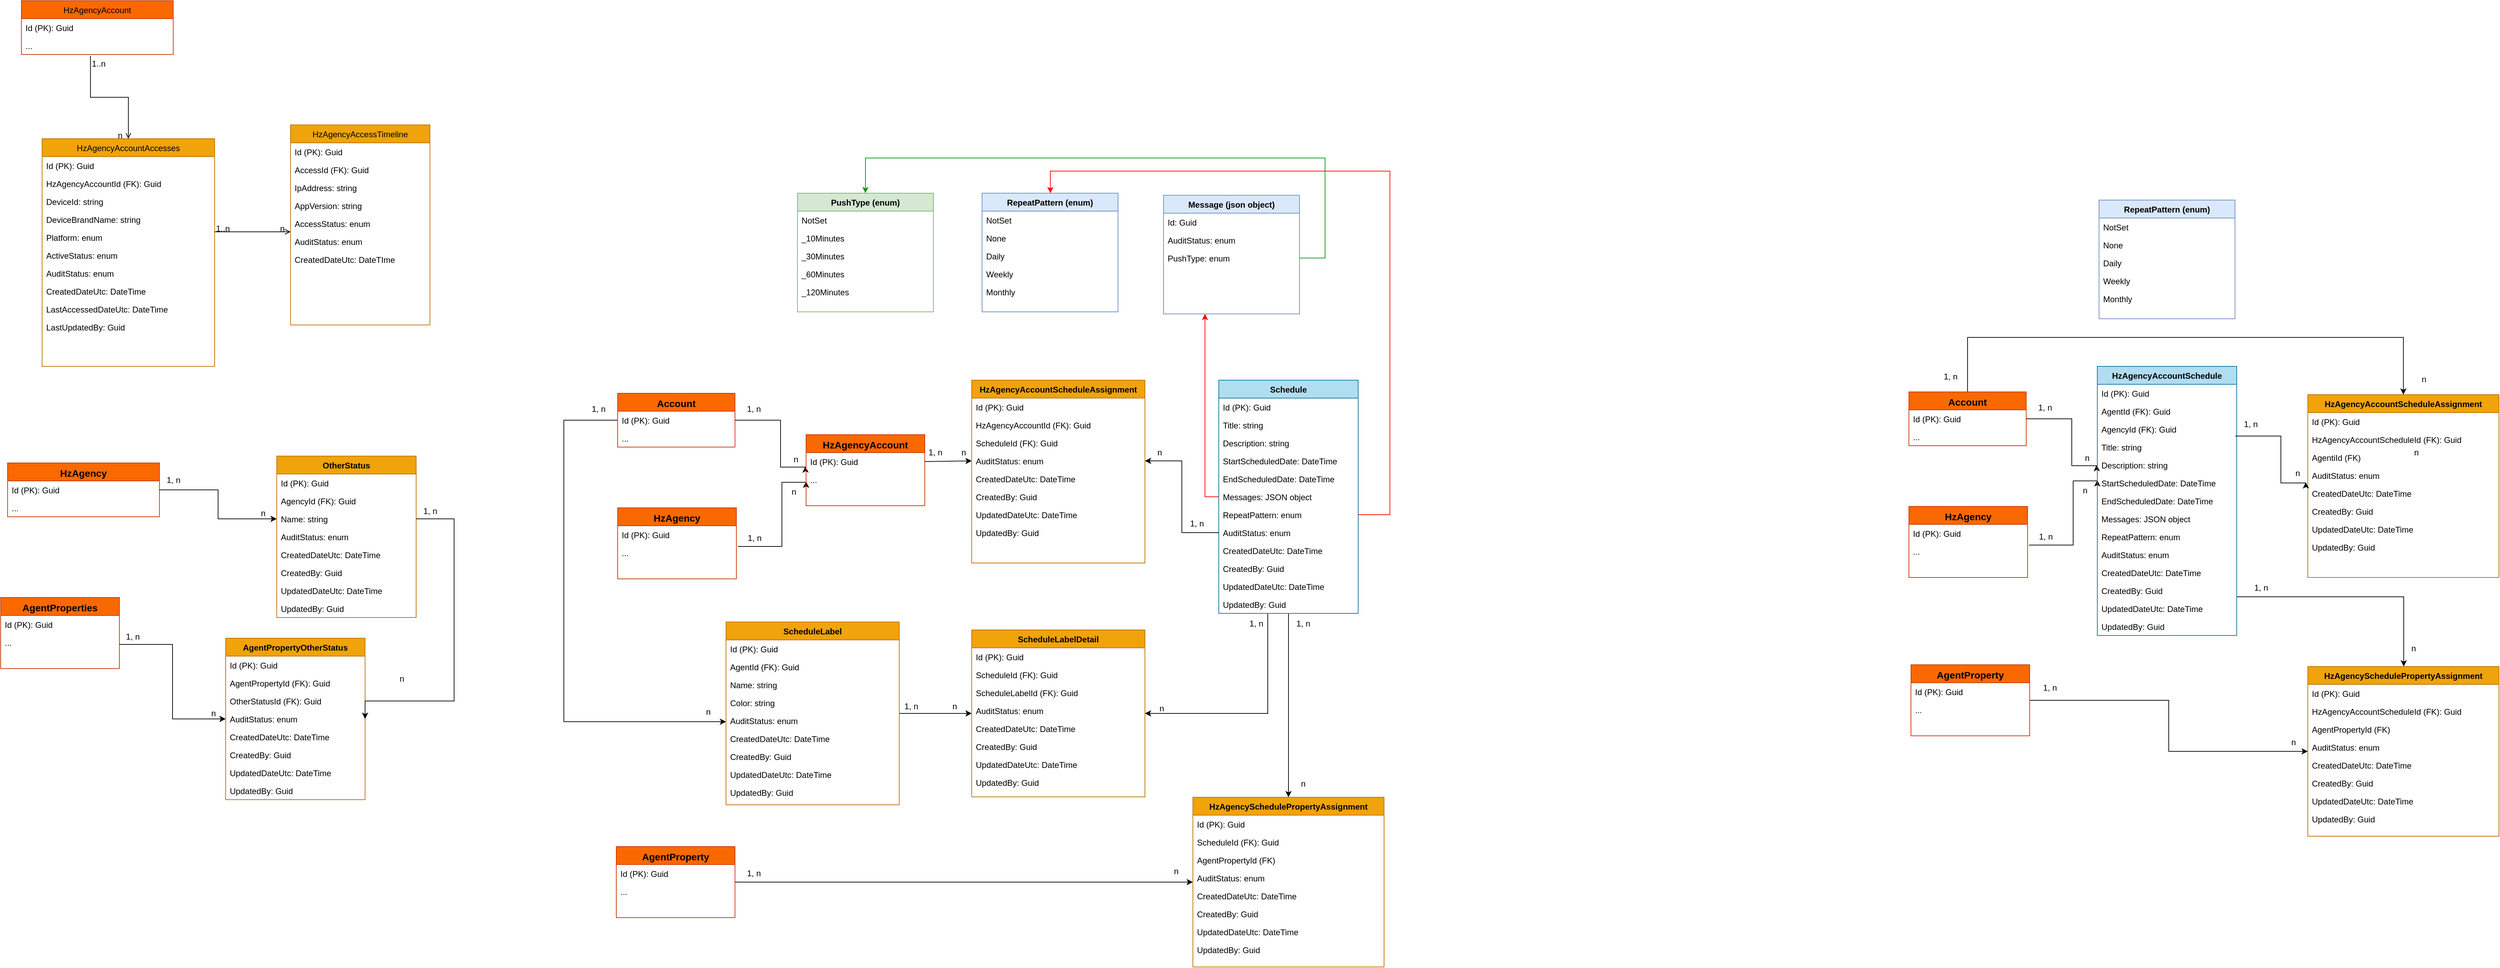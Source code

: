 <mxfile version="21.7.2" type="github">
  <diagram id="C5RBs43oDa-KdzZeNtuy" name="Page-1">
    <mxGraphModel dx="1990" dy="1039" grid="0" gridSize="10" guides="1" tooltips="1" connect="1" arrows="1" fold="1" page="0" pageScale="1" pageWidth="827" pageHeight="1169" math="0" shadow="0">
      <root>
        <mxCell id="WIyWlLk6GJQsqaUBKTNV-0" />
        <mxCell id="WIyWlLk6GJQsqaUBKTNV-1" parent="WIyWlLk6GJQsqaUBKTNV-0" />
        <mxCell id="zkfFHV4jXpPFQw0GAbJ--0" value="HzAgencyAccountAccesses" style="swimlane;fontStyle=0;align=center;verticalAlign=top;childLayout=stackLayout;horizontal=1;startSize=26;horizontalStack=0;resizeParent=1;resizeLast=0;collapsible=1;marginBottom=0;rounded=0;shadow=0;strokeWidth=1;fillColor=#f0a30a;fontColor=#000000;strokeColor=#BD7000;" parent="WIyWlLk6GJQsqaUBKTNV-1" vertex="1">
          <mxGeometry x="100" y="230" width="250" height="330" as="geometry">
            <mxRectangle x="230" y="140" width="160" height="26" as="alternateBounds" />
          </mxGeometry>
        </mxCell>
        <mxCell id="zkfFHV4jXpPFQw0GAbJ--1" value="Id (PK): Guid" style="text;align=left;verticalAlign=top;spacingLeft=4;spacingRight=4;overflow=hidden;rotatable=0;points=[[0,0.5],[1,0.5]];portConstraint=eastwest;" parent="zkfFHV4jXpPFQw0GAbJ--0" vertex="1">
          <mxGeometry y="26" width="250" height="26" as="geometry" />
        </mxCell>
        <mxCell id="tDmPF6AZNqUk_M5yz1E_-6" value="HzAgencyAccountId (FK): Guid" style="text;align=left;verticalAlign=top;spacingLeft=4;spacingRight=4;overflow=hidden;rotatable=0;points=[[0,0.5],[1,0.5]];portConstraint=eastwest;" parent="zkfFHV4jXpPFQw0GAbJ--0" vertex="1">
          <mxGeometry y="52" width="250" height="26" as="geometry" />
        </mxCell>
        <mxCell id="zkfFHV4jXpPFQw0GAbJ--2" value="DeviceId: string" style="text;align=left;verticalAlign=top;spacingLeft=4;spacingRight=4;overflow=hidden;rotatable=0;points=[[0,0.5],[1,0.5]];portConstraint=eastwest;rounded=0;shadow=0;html=0;" parent="zkfFHV4jXpPFQw0GAbJ--0" vertex="1">
          <mxGeometry y="78" width="250" height="26" as="geometry" />
        </mxCell>
        <mxCell id="tDmPF6AZNqUk_M5yz1E_-8" value="DeviceBrandName: string&#xa;" style="text;align=left;verticalAlign=top;spacingLeft=4;spacingRight=4;overflow=hidden;rotatable=0;points=[[0,0.5],[1,0.5]];portConstraint=eastwest;rounded=0;shadow=0;html=0;" parent="zkfFHV4jXpPFQw0GAbJ--0" vertex="1">
          <mxGeometry y="104" width="250" height="26" as="geometry" />
        </mxCell>
        <mxCell id="tDmPF6AZNqUk_M5yz1E_-1" value="Platform: enum&#xa;&#xa;" style="text;align=left;verticalAlign=top;spacingLeft=4;spacingRight=4;overflow=hidden;rotatable=0;points=[[0,0.5],[1,0.5]];portConstraint=eastwest;rounded=0;shadow=0;html=0;" parent="zkfFHV4jXpPFQw0GAbJ--0" vertex="1">
          <mxGeometry y="130" width="250" height="26" as="geometry" />
        </mxCell>
        <mxCell id="tDmPF6AZNqUk_M5yz1E_-3" value="ActiveStatus: enum&#xa;" style="text;align=left;verticalAlign=top;spacingLeft=4;spacingRight=4;overflow=hidden;rotatable=0;points=[[0,0.5],[1,0.5]];portConstraint=eastwest;rounded=0;shadow=0;html=0;" parent="zkfFHV4jXpPFQw0GAbJ--0" vertex="1">
          <mxGeometry y="156" width="250" height="26" as="geometry" />
        </mxCell>
        <mxCell id="tDmPF6AZNqUk_M5yz1E_-4" value="AuditStatus: enum&#xa;" style="text;align=left;verticalAlign=top;spacingLeft=4;spacingRight=4;overflow=hidden;rotatable=0;points=[[0,0.5],[1,0.5]];portConstraint=eastwest;rounded=0;shadow=0;html=0;" parent="zkfFHV4jXpPFQw0GAbJ--0" vertex="1">
          <mxGeometry y="182" width="250" height="26" as="geometry" />
        </mxCell>
        <mxCell id="tDmPF6AZNqUk_M5yz1E_-5" value="CreatedDateUtc: DateTime" style="text;align=left;verticalAlign=top;spacingLeft=4;spacingRight=4;overflow=hidden;rotatable=0;points=[[0,0.5],[1,0.5]];portConstraint=eastwest;rounded=0;shadow=0;html=0;" parent="zkfFHV4jXpPFQw0GAbJ--0" vertex="1">
          <mxGeometry y="208" width="250" height="26" as="geometry" />
        </mxCell>
        <mxCell id="tDmPF6AZNqUk_M5yz1E_-10" value="LastAccessedDateUtc: DateTime" style="text;align=left;verticalAlign=top;spacingLeft=4;spacingRight=4;overflow=hidden;rotatable=0;points=[[0,0.5],[1,0.5]];portConstraint=eastwest;rounded=0;shadow=0;html=0;" parent="zkfFHV4jXpPFQw0GAbJ--0" vertex="1">
          <mxGeometry y="234" width="250" height="26" as="geometry" />
        </mxCell>
        <mxCell id="tDmPF6AZNqUk_M5yz1E_-28" value="LastUpdatedBy: Guid" style="text;align=left;verticalAlign=top;spacingLeft=4;spacingRight=4;overflow=hidden;rotatable=0;points=[[0,0.5],[1,0.5]];portConstraint=eastwest;rounded=0;shadow=0;html=0;" parent="zkfFHV4jXpPFQw0GAbJ--0" vertex="1">
          <mxGeometry y="260" width="250" height="26" as="geometry" />
        </mxCell>
        <mxCell id="zkfFHV4jXpPFQw0GAbJ--17" value="HzAgencyAccessTimeline" style="swimlane;fontStyle=0;align=center;verticalAlign=top;childLayout=stackLayout;horizontal=1;startSize=26;horizontalStack=0;resizeParent=1;resizeLast=0;collapsible=1;marginBottom=0;rounded=0;shadow=0;strokeWidth=1;fillColor=#f0a30a;fontColor=#000000;strokeColor=#BD7000;" parent="WIyWlLk6GJQsqaUBKTNV-1" vertex="1">
          <mxGeometry x="460" y="210" width="202" height="290" as="geometry">
            <mxRectangle x="550" y="140" width="160" height="26" as="alternateBounds" />
          </mxGeometry>
        </mxCell>
        <mxCell id="zkfFHV4jXpPFQw0GAbJ--18" value="Id (PK): Guid&#xa;" style="text;align=left;verticalAlign=top;spacingLeft=4;spacingRight=4;overflow=hidden;rotatable=0;points=[[0,0.5],[1,0.5]];portConstraint=eastwest;" parent="zkfFHV4jXpPFQw0GAbJ--17" vertex="1">
          <mxGeometry y="26" width="202" height="26" as="geometry" />
        </mxCell>
        <mxCell id="tDmPF6AZNqUk_M5yz1E_-9" value="AccessId (FK): Guid&#xa;" style="text;align=left;verticalAlign=top;spacingLeft=4;spacingRight=4;overflow=hidden;rotatable=0;points=[[0,0.5],[1,0.5]];portConstraint=eastwest;" parent="zkfFHV4jXpPFQw0GAbJ--17" vertex="1">
          <mxGeometry y="52" width="202" height="26" as="geometry" />
        </mxCell>
        <mxCell id="zkfFHV4jXpPFQw0GAbJ--20" value="IpAddress: string" style="text;align=left;verticalAlign=top;spacingLeft=4;spacingRight=4;overflow=hidden;rotatable=0;points=[[0,0.5],[1,0.5]];portConstraint=eastwest;rounded=0;shadow=0;html=0;" parent="zkfFHV4jXpPFQw0GAbJ--17" vertex="1">
          <mxGeometry y="78" width="202" height="26" as="geometry" />
        </mxCell>
        <mxCell id="zkfFHV4jXpPFQw0GAbJ--21" value="AppVersion: string" style="text;align=left;verticalAlign=top;spacingLeft=4;spacingRight=4;overflow=hidden;rotatable=0;points=[[0,0.5],[1,0.5]];portConstraint=eastwest;rounded=0;shadow=0;html=0;" parent="zkfFHV4jXpPFQw0GAbJ--17" vertex="1">
          <mxGeometry y="104" width="202" height="26" as="geometry" />
        </mxCell>
        <mxCell id="zkfFHV4jXpPFQw0GAbJ--24" value="AccessStatus: enum" style="text;align=left;verticalAlign=top;spacingLeft=4;spacingRight=4;overflow=hidden;rotatable=0;points=[[0,0.5],[1,0.5]];portConstraint=eastwest;" parent="zkfFHV4jXpPFQw0GAbJ--17" vertex="1">
          <mxGeometry y="130" width="202" height="26" as="geometry" />
        </mxCell>
        <mxCell id="zkfFHV4jXpPFQw0GAbJ--25" value="AuditStatus: enum" style="text;align=left;verticalAlign=top;spacingLeft=4;spacingRight=4;overflow=hidden;rotatable=0;points=[[0,0.5],[1,0.5]];portConstraint=eastwest;" parent="zkfFHV4jXpPFQw0GAbJ--17" vertex="1">
          <mxGeometry y="156" width="202" height="26" as="geometry" />
        </mxCell>
        <mxCell id="zkfFHV4jXpPFQw0GAbJ--22" value="CreatedDateUtc: DateTIme" style="text;align=left;verticalAlign=top;spacingLeft=4;spacingRight=4;overflow=hidden;rotatable=0;points=[[0,0.5],[1,0.5]];portConstraint=eastwest;rounded=0;shadow=0;html=0;" parent="zkfFHV4jXpPFQw0GAbJ--17" vertex="1">
          <mxGeometry y="182" width="202" height="26" as="geometry" />
        </mxCell>
        <mxCell id="zkfFHV4jXpPFQw0GAbJ--26" value="" style="endArrow=open;shadow=0;strokeWidth=1;rounded=0;endFill=1;edgeStyle=elbowEdgeStyle;elbow=vertical;" parent="WIyWlLk6GJQsqaUBKTNV-1" source="zkfFHV4jXpPFQw0GAbJ--0" target="zkfFHV4jXpPFQw0GAbJ--17" edge="1">
          <mxGeometry x="0.5" y="41" relative="1" as="geometry">
            <mxPoint x="380" y="192" as="sourcePoint" />
            <mxPoint x="540" y="192" as="targetPoint" />
            <mxPoint x="-40" y="32" as="offset" />
          </mxGeometry>
        </mxCell>
        <mxCell id="zkfFHV4jXpPFQw0GAbJ--27" value="1..n" style="resizable=0;align=left;verticalAlign=bottom;labelBackgroundColor=none;fontSize=12;" parent="zkfFHV4jXpPFQw0GAbJ--26" connectable="0" vertex="1">
          <mxGeometry x="-1" relative="1" as="geometry">
            <mxPoint y="4" as="offset" />
          </mxGeometry>
        </mxCell>
        <mxCell id="zkfFHV4jXpPFQw0GAbJ--28" value="n" style="resizable=0;align=right;verticalAlign=bottom;labelBackgroundColor=none;fontSize=12;" parent="zkfFHV4jXpPFQw0GAbJ--26" connectable="0" vertex="1">
          <mxGeometry x="1" relative="1" as="geometry">
            <mxPoint x="-7" y="4" as="offset" />
          </mxGeometry>
        </mxCell>
        <mxCell id="tDmPF6AZNqUk_M5yz1E_-11" value="HzAgencyAccount" style="swimlane;fontStyle=0;align=center;verticalAlign=top;childLayout=stackLayout;horizontal=1;startSize=26;horizontalStack=0;resizeParent=1;resizeLast=0;collapsible=1;marginBottom=0;rounded=0;shadow=0;strokeWidth=1;fillColor=#fa6800;fontColor=#000000;strokeColor=#C73500;" parent="WIyWlLk6GJQsqaUBKTNV-1" vertex="1">
          <mxGeometry x="70" y="30" width="220" height="78" as="geometry">
            <mxRectangle x="230" y="140" width="160" height="26" as="alternateBounds" />
          </mxGeometry>
        </mxCell>
        <mxCell id="tDmPF6AZNqUk_M5yz1E_-26" value="Id (PK): Guid" style="text;align=left;verticalAlign=top;spacingLeft=4;spacingRight=4;overflow=hidden;rotatable=0;points=[[0,0.5],[1,0.5]];portConstraint=eastwest;" parent="tDmPF6AZNqUk_M5yz1E_-11" vertex="1">
          <mxGeometry y="26" width="220" height="26" as="geometry" />
        </mxCell>
        <mxCell id="tDmPF6AZNqUk_M5yz1E_-27" value="..." style="text;align=left;verticalAlign=top;spacingLeft=4;spacingRight=4;overflow=hidden;rotatable=0;points=[[0,0.5],[1,0.5]];portConstraint=eastwest;" parent="tDmPF6AZNqUk_M5yz1E_-11" vertex="1">
          <mxGeometry y="52" width="220" height="26" as="geometry" />
        </mxCell>
        <mxCell id="tDmPF6AZNqUk_M5yz1E_-22" value="" style="endArrow=open;shadow=0;strokeWidth=1;rounded=0;endFill=1;edgeStyle=elbowEdgeStyle;elbow=vertical;entryX=0.5;entryY=0;entryDx=0;entryDy=0;exitX=0.455;exitY=1.077;exitDx=0;exitDy=0;exitPerimeter=0;" parent="WIyWlLk6GJQsqaUBKTNV-1" source="tDmPF6AZNqUk_M5yz1E_-27" target="zkfFHV4jXpPFQw0GAbJ--0" edge="1">
          <mxGeometry x="0.5" y="41" relative="1" as="geometry">
            <mxPoint x="-38" y="280" as="sourcePoint" />
            <mxPoint x="110" y="280" as="targetPoint" />
            <mxPoint x="-40" y="32" as="offset" />
          </mxGeometry>
        </mxCell>
        <mxCell id="tDmPF6AZNqUk_M5yz1E_-23" value="1..n" style="resizable=0;align=left;verticalAlign=bottom;labelBackgroundColor=none;fontSize=12;" parent="tDmPF6AZNqUk_M5yz1E_-22" connectable="0" vertex="1">
          <mxGeometry x="-1" relative="1" as="geometry">
            <mxPoint y="20" as="offset" />
          </mxGeometry>
        </mxCell>
        <mxCell id="tDmPF6AZNqUk_M5yz1E_-24" value="n" style="resizable=0;align=right;verticalAlign=bottom;labelBackgroundColor=none;fontSize=12;" parent="tDmPF6AZNqUk_M5yz1E_-22" connectable="0" vertex="1">
          <mxGeometry x="1" relative="1" as="geometry">
            <mxPoint x="-7" y="4" as="offset" />
          </mxGeometry>
        </mxCell>
        <mxCell id="hKZeepe1UXyL7Ytsmvdk-0" value="HzAgency" style="swimlane;fontStyle=1;align=center;verticalAlign=top;childLayout=stackLayout;horizontal=1;startSize=26;horizontalStack=0;resizeParent=1;resizeLast=0;collapsible=1;marginBottom=0;rounded=0;shadow=0;strokeWidth=1;fillColor=#fa6800;fontColor=#000000;strokeColor=#C73500;fontSize=14;" parent="WIyWlLk6GJQsqaUBKTNV-1" vertex="1">
          <mxGeometry x="50" y="700" width="220" height="78" as="geometry">
            <mxRectangle x="230" y="140" width="160" height="26" as="alternateBounds" />
          </mxGeometry>
        </mxCell>
        <mxCell id="hKZeepe1UXyL7Ytsmvdk-1" value="Id (PK): Guid" style="text;align=left;verticalAlign=top;spacingLeft=4;spacingRight=4;overflow=hidden;rotatable=0;points=[[0,0.5],[1,0.5]];portConstraint=eastwest;" parent="hKZeepe1UXyL7Ytsmvdk-0" vertex="1">
          <mxGeometry y="26" width="220" height="26" as="geometry" />
        </mxCell>
        <mxCell id="hKZeepe1UXyL7Ytsmvdk-2" value="..." style="text;align=left;verticalAlign=top;spacingLeft=4;spacingRight=4;overflow=hidden;rotatable=0;points=[[0,0.5],[1,0.5]];portConstraint=eastwest;" parent="hKZeepe1UXyL7Ytsmvdk-0" vertex="1">
          <mxGeometry y="52" width="220" height="26" as="geometry" />
        </mxCell>
        <mxCell id="hKZeepe1UXyL7Ytsmvdk-4" value="OtherStatus" style="swimlane;fontStyle=1;align=center;verticalAlign=top;childLayout=stackLayout;horizontal=1;startSize=26;horizontalStack=0;resizeParent=1;resizeLast=0;collapsible=1;marginBottom=0;rounded=0;shadow=0;strokeWidth=1;fillColor=#f0a30a;fontColor=#000000;strokeColor=#BD7000;" parent="WIyWlLk6GJQsqaUBKTNV-1" vertex="1">
          <mxGeometry x="440" y="690" width="202" height="234" as="geometry">
            <mxRectangle x="550" y="140" width="160" height="26" as="alternateBounds" />
          </mxGeometry>
        </mxCell>
        <mxCell id="hKZeepe1UXyL7Ytsmvdk-5" value="Id (PK): Guid&#xa;" style="text;align=left;verticalAlign=top;spacingLeft=4;spacingRight=4;overflow=hidden;rotatable=0;points=[[0,0.5],[1,0.5]];portConstraint=eastwest;" parent="hKZeepe1UXyL7Ytsmvdk-4" vertex="1">
          <mxGeometry y="26" width="202" height="26" as="geometry" />
        </mxCell>
        <mxCell id="hKZeepe1UXyL7Ytsmvdk-6" value="AgencyId (FK): Guid&#xa;" style="text;align=left;verticalAlign=top;spacingLeft=4;spacingRight=4;overflow=hidden;rotatable=0;points=[[0,0.5],[1,0.5]];portConstraint=eastwest;" parent="hKZeepe1UXyL7Ytsmvdk-4" vertex="1">
          <mxGeometry y="52" width="202" height="26" as="geometry" />
        </mxCell>
        <mxCell id="hKZeepe1UXyL7Ytsmvdk-7" value="Name: string" style="text;align=left;verticalAlign=top;spacingLeft=4;spacingRight=4;overflow=hidden;rotatable=0;points=[[0,0.5],[1,0.5]];portConstraint=eastwest;rounded=0;shadow=0;html=0;" parent="hKZeepe1UXyL7Ytsmvdk-4" vertex="1">
          <mxGeometry y="78" width="202" height="26" as="geometry" />
        </mxCell>
        <mxCell id="hKZeepe1UXyL7Ytsmvdk-10" value="AuditStatus: enum" style="text;align=left;verticalAlign=top;spacingLeft=4;spacingRight=4;overflow=hidden;rotatable=0;points=[[0,0.5],[1,0.5]];portConstraint=eastwest;" parent="hKZeepe1UXyL7Ytsmvdk-4" vertex="1">
          <mxGeometry y="104" width="202" height="26" as="geometry" />
        </mxCell>
        <mxCell id="hKZeepe1UXyL7Ytsmvdk-11" value="CreatedDateUtc: DateTime" style="text;align=left;verticalAlign=top;spacingLeft=4;spacingRight=4;overflow=hidden;rotatable=0;points=[[0,0.5],[1,0.5]];portConstraint=eastwest;rounded=0;shadow=0;html=0;" parent="hKZeepe1UXyL7Ytsmvdk-4" vertex="1">
          <mxGeometry y="130" width="202" height="26" as="geometry" />
        </mxCell>
        <mxCell id="hKZeepe1UXyL7Ytsmvdk-38" value="CreatedBy: Guid&#xa;" style="text;align=left;verticalAlign=top;spacingLeft=4;spacingRight=4;overflow=hidden;rotatable=0;points=[[0,0.5],[1,0.5]];portConstraint=eastwest;rounded=0;shadow=0;html=0;" parent="hKZeepe1UXyL7Ytsmvdk-4" vertex="1">
          <mxGeometry y="156" width="202" height="26" as="geometry" />
        </mxCell>
        <mxCell id="hKZeepe1UXyL7Ytsmvdk-37" value="UpdatedDateUtc: DateTime" style="text;align=left;verticalAlign=top;spacingLeft=4;spacingRight=4;overflow=hidden;rotatable=0;points=[[0,0.5],[1,0.5]];portConstraint=eastwest;rounded=0;shadow=0;html=0;" parent="hKZeepe1UXyL7Ytsmvdk-4" vertex="1">
          <mxGeometry y="182" width="202" height="26" as="geometry" />
        </mxCell>
        <mxCell id="hKZeepe1UXyL7Ytsmvdk-40" value="UpdatedBy: Guid&#xa;" style="text;align=left;verticalAlign=top;spacingLeft=4;spacingRight=4;overflow=hidden;rotatable=0;points=[[0,0.5],[1,0.5]];portConstraint=eastwest;rounded=0;shadow=0;html=0;" parent="hKZeepe1UXyL7Ytsmvdk-4" vertex="1">
          <mxGeometry y="208" width="202" height="26" as="geometry" />
        </mxCell>
        <mxCell id="hKZeepe1UXyL7Ytsmvdk-12" style="edgeStyle=orthogonalEdgeStyle;rounded=0;orthogonalLoop=1;jettySize=auto;html=1;exitX=1;exitY=0.5;exitDx=0;exitDy=0;entryX=0;entryY=0.5;entryDx=0;entryDy=0;" parent="WIyWlLk6GJQsqaUBKTNV-1" source="hKZeepe1UXyL7Ytsmvdk-1" target="hKZeepe1UXyL7Ytsmvdk-7" edge="1">
          <mxGeometry relative="1" as="geometry" />
        </mxCell>
        <mxCell id="hKZeepe1UXyL7Ytsmvdk-13" value="1, n" style="text;html=1;align=center;verticalAlign=middle;resizable=0;points=[];autosize=1;strokeColor=none;fillColor=none;" parent="WIyWlLk6GJQsqaUBKTNV-1" vertex="1">
          <mxGeometry x="270" y="710" width="40" height="30" as="geometry" />
        </mxCell>
        <mxCell id="hKZeepe1UXyL7Ytsmvdk-14" value="n" style="text;html=1;align=center;verticalAlign=middle;resizable=0;points=[];autosize=1;strokeColor=none;fillColor=none;" parent="WIyWlLk6GJQsqaUBKTNV-1" vertex="1">
          <mxGeometry x="405" y="758" width="30" height="30" as="geometry" />
        </mxCell>
        <mxCell id="hKZeepe1UXyL7Ytsmvdk-15" value="AgentProperties" style="swimlane;fontStyle=1;align=center;verticalAlign=top;childLayout=stackLayout;horizontal=1;startSize=26;horizontalStack=0;resizeParent=1;resizeLast=0;collapsible=1;marginBottom=0;rounded=0;shadow=0;strokeWidth=1;fillColor=#fa6800;fontColor=#000000;strokeColor=#C73500;fontSize=14;" parent="WIyWlLk6GJQsqaUBKTNV-1" vertex="1">
          <mxGeometry x="40" y="895" width="172" height="103" as="geometry">
            <mxRectangle x="230" y="140" width="160" height="26" as="alternateBounds" />
          </mxGeometry>
        </mxCell>
        <mxCell id="hKZeepe1UXyL7Ytsmvdk-16" value="Id (PK): Guid" style="text;align=left;verticalAlign=top;spacingLeft=4;spacingRight=4;overflow=hidden;rotatable=0;points=[[0,0.5],[1,0.5]];portConstraint=eastwest;" parent="hKZeepe1UXyL7Ytsmvdk-15" vertex="1">
          <mxGeometry y="26" width="172" height="26" as="geometry" />
        </mxCell>
        <mxCell id="hKZeepe1UXyL7Ytsmvdk-17" value="..." style="text;align=left;verticalAlign=top;spacingLeft=4;spacingRight=4;overflow=hidden;rotatable=0;points=[[0,0.5],[1,0.5]];portConstraint=eastwest;" parent="hKZeepe1UXyL7Ytsmvdk-15" vertex="1">
          <mxGeometry y="52" width="172" height="32" as="geometry" />
        </mxCell>
        <mxCell id="hKZeepe1UXyL7Ytsmvdk-23" value="AgentPropertyOtherStatus" style="swimlane;fontStyle=1;align=center;verticalAlign=top;childLayout=stackLayout;horizontal=1;startSize=26;horizontalStack=0;resizeParent=1;resizeLast=0;collapsible=1;marginBottom=0;rounded=0;shadow=0;strokeWidth=1;fillColor=#f0a30a;fontColor=#000000;strokeColor=#BD7000;" parent="WIyWlLk6GJQsqaUBKTNV-1" vertex="1">
          <mxGeometry x="366" y="954" width="202" height="234" as="geometry">
            <mxRectangle x="550" y="140" width="160" height="26" as="alternateBounds" />
          </mxGeometry>
        </mxCell>
        <mxCell id="hKZeepe1UXyL7Ytsmvdk-24" value="Id (PK): Guid&#xa;" style="text;align=left;verticalAlign=top;spacingLeft=4;spacingRight=4;overflow=hidden;rotatable=0;points=[[0,0.5],[1,0.5]];portConstraint=eastwest;" parent="hKZeepe1UXyL7Ytsmvdk-23" vertex="1">
          <mxGeometry y="26" width="202" height="26" as="geometry" />
        </mxCell>
        <mxCell id="hKZeepe1UXyL7Ytsmvdk-29" value="AgentPropertyId (FK): Guid&#xa;" style="text;align=left;verticalAlign=top;spacingLeft=4;spacingRight=4;overflow=hidden;rotatable=0;points=[[0,0.5],[1,0.5]];portConstraint=eastwest;" parent="hKZeepe1UXyL7Ytsmvdk-23" vertex="1">
          <mxGeometry y="52" width="202" height="26" as="geometry" />
        </mxCell>
        <mxCell id="hKZeepe1UXyL7Ytsmvdk-25" value="OtherStatusId (FK): Guid&#xa;&#xa;" style="text;align=left;verticalAlign=top;spacingLeft=4;spacingRight=4;overflow=hidden;rotatable=0;points=[[0,0.5],[1,0.5]];portConstraint=eastwest;" parent="hKZeepe1UXyL7Ytsmvdk-23" vertex="1">
          <mxGeometry y="78" width="202" height="26" as="geometry" />
        </mxCell>
        <mxCell id="hKZeepe1UXyL7Ytsmvdk-27" value="AuditStatus: enum" style="text;align=left;verticalAlign=top;spacingLeft=4;spacingRight=4;overflow=hidden;rotatable=0;points=[[0,0.5],[1,0.5]];portConstraint=eastwest;" parent="hKZeepe1UXyL7Ytsmvdk-23" vertex="1">
          <mxGeometry y="104" width="202" height="26" as="geometry" />
        </mxCell>
        <mxCell id="hKZeepe1UXyL7Ytsmvdk-42" value="CreatedDateUtc: DateTime" style="text;align=left;verticalAlign=top;spacingLeft=4;spacingRight=4;overflow=hidden;rotatable=0;points=[[0,0.5],[1,0.5]];portConstraint=eastwest;rounded=0;shadow=0;html=0;" parent="hKZeepe1UXyL7Ytsmvdk-23" vertex="1">
          <mxGeometry y="130" width="202" height="26" as="geometry" />
        </mxCell>
        <mxCell id="hKZeepe1UXyL7Ytsmvdk-43" value="CreatedBy: Guid&#xa;" style="text;align=left;verticalAlign=top;spacingLeft=4;spacingRight=4;overflow=hidden;rotatable=0;points=[[0,0.5],[1,0.5]];portConstraint=eastwest;rounded=0;shadow=0;html=0;" parent="hKZeepe1UXyL7Ytsmvdk-23" vertex="1">
          <mxGeometry y="156" width="202" height="26" as="geometry" />
        </mxCell>
        <mxCell id="hKZeepe1UXyL7Ytsmvdk-44" value="UpdatedDateUtc: DateTime" style="text;align=left;verticalAlign=top;spacingLeft=4;spacingRight=4;overflow=hidden;rotatable=0;points=[[0,0.5],[1,0.5]];portConstraint=eastwest;rounded=0;shadow=0;html=0;" parent="hKZeepe1UXyL7Ytsmvdk-23" vertex="1">
          <mxGeometry y="182" width="202" height="26" as="geometry" />
        </mxCell>
        <mxCell id="hKZeepe1UXyL7Ytsmvdk-45" value="UpdatedBy: Guid&#xa;" style="text;align=left;verticalAlign=top;spacingLeft=4;spacingRight=4;overflow=hidden;rotatable=0;points=[[0,0.5],[1,0.5]];portConstraint=eastwest;rounded=0;shadow=0;html=0;" parent="hKZeepe1UXyL7Ytsmvdk-23" vertex="1">
          <mxGeometry y="208" width="202" height="26" as="geometry" />
        </mxCell>
        <mxCell id="hKZeepe1UXyL7Ytsmvdk-30" style="edgeStyle=orthogonalEdgeStyle;rounded=0;orthogonalLoop=1;jettySize=auto;html=1;entryX=1;entryY=0.5;entryDx=0;entryDy=0;" parent="WIyWlLk6GJQsqaUBKTNV-1" source="hKZeepe1UXyL7Ytsmvdk-7" target="hKZeepe1UXyL7Ytsmvdk-23" edge="1">
          <mxGeometry relative="1" as="geometry">
            <mxPoint x="473" y="1029" as="targetPoint" />
            <Array as="points">
              <mxPoint x="697" y="781" />
              <mxPoint x="697" y="1045" />
            </Array>
          </mxGeometry>
        </mxCell>
        <mxCell id="hKZeepe1UXyL7Ytsmvdk-31" value="1, n" style="text;html=1;align=center;verticalAlign=middle;resizable=0;points=[];autosize=1;strokeColor=none;fillColor=none;" parent="WIyWlLk6GJQsqaUBKTNV-1" vertex="1">
          <mxGeometry x="643" y="757" width="38" height="26" as="geometry" />
        </mxCell>
        <mxCell id="hKZeepe1UXyL7Ytsmvdk-32" value="n" style="text;html=1;align=center;verticalAlign=middle;resizable=0;points=[];autosize=1;strokeColor=none;fillColor=none;" parent="WIyWlLk6GJQsqaUBKTNV-1" vertex="1">
          <mxGeometry x="608" y="1000" width="25" height="26" as="geometry" />
        </mxCell>
        <mxCell id="hKZeepe1UXyL7Ytsmvdk-34" style="edgeStyle=orthogonalEdgeStyle;rounded=0;orthogonalLoop=1;jettySize=auto;html=1;exitX=1;exitY=0.5;exitDx=0;exitDy=0;entryX=0;entryY=0.5;entryDx=0;entryDy=0;" parent="WIyWlLk6GJQsqaUBKTNV-1" source="hKZeepe1UXyL7Ytsmvdk-17" target="hKZeepe1UXyL7Ytsmvdk-27" edge="1">
          <mxGeometry relative="1" as="geometry" />
        </mxCell>
        <mxCell id="hKZeepe1UXyL7Ytsmvdk-35" value="1, n" style="text;html=1;align=center;verticalAlign=middle;resizable=0;points=[];autosize=1;strokeColor=none;fillColor=none;" parent="WIyWlLk6GJQsqaUBKTNV-1" vertex="1">
          <mxGeometry x="212" y="939" width="38" height="26" as="geometry" />
        </mxCell>
        <mxCell id="hKZeepe1UXyL7Ytsmvdk-41" value="n" style="text;html=1;align=center;verticalAlign=middle;resizable=0;points=[];autosize=1;strokeColor=none;fillColor=none;" parent="WIyWlLk6GJQsqaUBKTNV-1" vertex="1">
          <mxGeometry x="335" y="1050" width="25" height="26" as="geometry" />
        </mxCell>
        <mxCell id="nfzm4WzogqUr9gZeVb3W-238" style="edgeStyle=orthogonalEdgeStyle;rounded=0;orthogonalLoop=1;jettySize=auto;html=1;" edge="1" parent="WIyWlLk6GJQsqaUBKTNV-1" source="nfzm4WzogqUr9gZeVb3W-0" target="nfzm4WzogqUr9gZeVb3W-217">
          <mxGeometry relative="1" as="geometry">
            <Array as="points">
              <mxPoint x="856" y="638" />
              <mxPoint x="856" y="1075" />
            </Array>
          </mxGeometry>
        </mxCell>
        <mxCell id="nfzm4WzogqUr9gZeVb3W-0" value="Account" style="swimlane;fontStyle=1;align=center;verticalAlign=top;childLayout=stackLayout;horizontal=1;startSize=26;horizontalStack=0;resizeParent=1;resizeLast=0;collapsible=1;marginBottom=0;rounded=0;shadow=0;strokeWidth=1;fillColor=#fa6800;fontColor=#000000;strokeColor=#C73500;fontSize=14;" vertex="1" parent="WIyWlLk6GJQsqaUBKTNV-1">
          <mxGeometry x="934" y="599" width="170" height="78" as="geometry">
            <mxRectangle x="230" y="140" width="160" height="26" as="alternateBounds" />
          </mxGeometry>
        </mxCell>
        <mxCell id="nfzm4WzogqUr9gZeVb3W-1" value="Id (PK): Guid" style="text;align=left;verticalAlign=top;spacingLeft=4;spacingRight=4;overflow=hidden;rotatable=0;points=[[0,0.5],[1,0.5]];portConstraint=eastwest;" vertex="1" parent="nfzm4WzogqUr9gZeVb3W-0">
          <mxGeometry y="26" width="170" height="26" as="geometry" />
        </mxCell>
        <mxCell id="nfzm4WzogqUr9gZeVb3W-2" value="..." style="text;align=left;verticalAlign=top;spacingLeft=4;spacingRight=4;overflow=hidden;rotatable=0;points=[[0,0.5],[1,0.5]];portConstraint=eastwest;" vertex="1" parent="nfzm4WzogqUr9gZeVb3W-0">
          <mxGeometry y="52" width="170" height="26" as="geometry" />
        </mxCell>
        <mxCell id="nfzm4WzogqUr9gZeVb3W-12" style="edgeStyle=orthogonalEdgeStyle;rounded=0;orthogonalLoop=1;jettySize=auto;html=1;exitX=1;exitY=0.5;exitDx=0;exitDy=0;entryX=-0.006;entryY=0.769;entryDx=0;entryDy=0;entryPerimeter=0;" edge="1" parent="WIyWlLk6GJQsqaUBKTNV-1" source="nfzm4WzogqUr9gZeVb3W-1" target="nfzm4WzogqUr9gZeVb3W-34">
          <mxGeometry relative="1" as="geometry">
            <mxPoint x="1334" y="651" as="targetPoint" />
            <Array as="points">
              <mxPoint x="1170" y="638" />
              <mxPoint x="1170" y="706" />
            </Array>
          </mxGeometry>
        </mxCell>
        <mxCell id="nfzm4WzogqUr9gZeVb3W-13" value="1, n" style="text;html=1;align=center;verticalAlign=middle;resizable=0;points=[];autosize=1;strokeColor=none;fillColor=none;" vertex="1" parent="WIyWlLk6GJQsqaUBKTNV-1">
          <mxGeometry x="1111" y="607" width="40" height="30" as="geometry" />
        </mxCell>
        <mxCell id="nfzm4WzogqUr9gZeVb3W-14" value="n" style="text;html=1;align=center;verticalAlign=middle;resizable=0;points=[];autosize=1;strokeColor=none;fillColor=none;" vertex="1" parent="WIyWlLk6GJQsqaUBKTNV-1">
          <mxGeometry x="1177" y="680" width="30" height="30" as="geometry" />
        </mxCell>
        <mxCell id="nfzm4WzogqUr9gZeVb3W-15" value="HzAgency" style="swimlane;fontStyle=1;align=center;verticalAlign=top;childLayout=stackLayout;horizontal=1;startSize=26;horizontalStack=0;resizeParent=1;resizeLast=0;collapsible=1;marginBottom=0;rounded=0;shadow=0;strokeWidth=1;fillColor=#fa6800;fontColor=#000000;strokeColor=#C73500;fontSize=14;" vertex="1" parent="WIyWlLk6GJQsqaUBKTNV-1">
          <mxGeometry x="934" y="765" width="172" height="103" as="geometry">
            <mxRectangle x="230" y="140" width="160" height="26" as="alternateBounds" />
          </mxGeometry>
        </mxCell>
        <mxCell id="nfzm4WzogqUr9gZeVb3W-16" value="Id (PK): Guid" style="text;align=left;verticalAlign=top;spacingLeft=4;spacingRight=4;overflow=hidden;rotatable=0;points=[[0,0.5],[1,0.5]];portConstraint=eastwest;" vertex="1" parent="nfzm4WzogqUr9gZeVb3W-15">
          <mxGeometry y="26" width="172" height="26" as="geometry" />
        </mxCell>
        <mxCell id="nfzm4WzogqUr9gZeVb3W-17" value="..." style="text;align=left;verticalAlign=top;spacingLeft=4;spacingRight=4;overflow=hidden;rotatable=0;points=[[0,0.5],[1,0.5]];portConstraint=eastwest;" vertex="1" parent="nfzm4WzogqUr9gZeVb3W-15">
          <mxGeometry y="52" width="172" height="32" as="geometry" />
        </mxCell>
        <mxCell id="nfzm4WzogqUr9gZeVb3W-30" style="edgeStyle=orthogonalEdgeStyle;rounded=0;orthogonalLoop=1;jettySize=auto;html=1;exitX=1.012;exitY=0.125;exitDx=0;exitDy=0;exitPerimeter=0;entryX=0;entryY=0.5;entryDx=0;entryDy=0;" edge="1" parent="WIyWlLk6GJQsqaUBKTNV-1" source="nfzm4WzogqUr9gZeVb3W-17" target="nfzm4WzogqUr9gZeVb3W-35">
          <mxGeometry relative="1" as="geometry">
            <mxPoint x="1169" y="749" as="sourcePoint" />
            <mxPoint x="1242" y="754" as="targetPoint" />
            <Array as="points">
              <mxPoint x="1172" y="821" />
              <mxPoint x="1172" y="728" />
            </Array>
          </mxGeometry>
        </mxCell>
        <mxCell id="nfzm4WzogqUr9gZeVb3W-31" value="1, n" style="text;html=1;align=center;verticalAlign=middle;resizable=0;points=[];autosize=1;strokeColor=none;fillColor=none;" vertex="1" parent="WIyWlLk6GJQsqaUBKTNV-1">
          <mxGeometry x="1113" y="796" width="38" height="26" as="geometry" />
        </mxCell>
        <mxCell id="nfzm4WzogqUr9gZeVb3W-33" value="HzAgencyAccount" style="swimlane;fontStyle=1;align=center;verticalAlign=top;childLayout=stackLayout;horizontal=1;startSize=26;horizontalStack=0;resizeParent=1;resizeLast=0;collapsible=1;marginBottom=0;rounded=0;shadow=0;strokeWidth=1;fillColor=#fa6800;fontColor=#000000;strokeColor=#C73500;fontSize=14;" vertex="1" parent="WIyWlLk6GJQsqaUBKTNV-1">
          <mxGeometry x="1207" y="659" width="172" height="103" as="geometry">
            <mxRectangle x="230" y="140" width="160" height="26" as="alternateBounds" />
          </mxGeometry>
        </mxCell>
        <mxCell id="nfzm4WzogqUr9gZeVb3W-34" value="Id (PK): Guid" style="text;align=left;verticalAlign=top;spacingLeft=4;spacingRight=4;overflow=hidden;rotatable=0;points=[[0,0.5],[1,0.5]];portConstraint=eastwest;" vertex="1" parent="nfzm4WzogqUr9gZeVb3W-33">
          <mxGeometry y="26" width="172" height="26" as="geometry" />
        </mxCell>
        <mxCell id="nfzm4WzogqUr9gZeVb3W-35" value="..." style="text;align=left;verticalAlign=top;spacingLeft=4;spacingRight=4;overflow=hidden;rotatable=0;points=[[0,0.5],[1,0.5]];portConstraint=eastwest;" vertex="1" parent="nfzm4WzogqUr9gZeVb3W-33">
          <mxGeometry y="52" width="172" height="32" as="geometry" />
        </mxCell>
        <mxCell id="nfzm4WzogqUr9gZeVb3W-36" value="n" style="text;html=1;align=center;verticalAlign=middle;resizable=0;points=[];autosize=1;strokeColor=none;fillColor=none;" vertex="1" parent="WIyWlLk6GJQsqaUBKTNV-1">
          <mxGeometry x="1174" y="727" width="30" height="30" as="geometry" />
        </mxCell>
        <mxCell id="nfzm4WzogqUr9gZeVb3W-182" style="edgeStyle=orthogonalEdgeStyle;rounded=0;orthogonalLoop=1;jettySize=auto;html=1;" edge="1" parent="WIyWlLk6GJQsqaUBKTNV-1" source="nfzm4WzogqUr9gZeVb3W-37" target="nfzm4WzogqUr9gZeVb3W-170">
          <mxGeometry relative="1" as="geometry" />
        </mxCell>
        <mxCell id="nfzm4WzogqUr9gZeVb3W-241" style="edgeStyle=orthogonalEdgeStyle;rounded=0;orthogonalLoop=1;jettySize=auto;html=1;" edge="1" parent="WIyWlLk6GJQsqaUBKTNV-1" source="nfzm4WzogqUr9gZeVb3W-37" target="nfzm4WzogqUr9gZeVb3W-227">
          <mxGeometry relative="1" as="geometry">
            <Array as="points">
              <mxPoint x="1876" y="1063" />
            </Array>
          </mxGeometry>
        </mxCell>
        <mxCell id="nfzm4WzogqUr9gZeVb3W-37" value="Schedule" style="swimlane;fontStyle=1;align=center;verticalAlign=top;childLayout=stackLayout;horizontal=1;startSize=26;horizontalStack=0;resizeParent=1;resizeLast=0;collapsible=1;marginBottom=0;rounded=0;shadow=0;strokeWidth=1;fillColor=#b1ddf0;strokeColor=#10739e;" vertex="1" parent="WIyWlLk6GJQsqaUBKTNV-1">
          <mxGeometry x="1805" y="580" width="202" height="338" as="geometry">
            <mxRectangle x="550" y="140" width="160" height="26" as="alternateBounds" />
          </mxGeometry>
        </mxCell>
        <mxCell id="nfzm4WzogqUr9gZeVb3W-38" value="Id (PK): Guid&#xa;" style="text;align=left;verticalAlign=top;spacingLeft=4;spacingRight=4;overflow=hidden;rotatable=0;points=[[0,0.5],[1,0.5]];portConstraint=eastwest;" vertex="1" parent="nfzm4WzogqUr9gZeVb3W-37">
          <mxGeometry y="26" width="202" height="26" as="geometry" />
        </mxCell>
        <mxCell id="nfzm4WzogqUr9gZeVb3W-40" value="Title: string" style="text;align=left;verticalAlign=top;spacingLeft=4;spacingRight=4;overflow=hidden;rotatable=0;points=[[0,0.5],[1,0.5]];portConstraint=eastwest;rounded=0;shadow=0;html=0;" vertex="1" parent="nfzm4WzogqUr9gZeVb3W-37">
          <mxGeometry y="52" width="202" height="26" as="geometry" />
        </mxCell>
        <mxCell id="nfzm4WzogqUr9gZeVb3W-64" value="Description: string" style="text;align=left;verticalAlign=top;spacingLeft=4;spacingRight=4;overflow=hidden;rotatable=0;points=[[0,0.5],[1,0.5]];portConstraint=eastwest;rounded=0;shadow=0;html=0;" vertex="1" parent="nfzm4WzogqUr9gZeVb3W-37">
          <mxGeometry y="78" width="202" height="26" as="geometry" />
        </mxCell>
        <mxCell id="nfzm4WzogqUr9gZeVb3W-65" value="StartScheduledDate: DateTime" style="text;align=left;verticalAlign=top;spacingLeft=4;spacingRight=4;overflow=hidden;rotatable=0;points=[[0,0.5],[1,0.5]];portConstraint=eastwest;rounded=0;shadow=0;html=0;" vertex="1" parent="nfzm4WzogqUr9gZeVb3W-37">
          <mxGeometry y="104" width="202" height="26" as="geometry" />
        </mxCell>
        <mxCell id="nfzm4WzogqUr9gZeVb3W-66" value="EndScheduledDate: DateTime" style="text;align=left;verticalAlign=top;spacingLeft=4;spacingRight=4;overflow=hidden;rotatable=0;points=[[0,0.5],[1,0.5]];portConstraint=eastwest;rounded=0;shadow=0;html=0;" vertex="1" parent="nfzm4WzogqUr9gZeVb3W-37">
          <mxGeometry y="130" width="202" height="26" as="geometry" />
        </mxCell>
        <mxCell id="nfzm4WzogqUr9gZeVb3W-83" value="Messages: JSON object" style="text;align=left;verticalAlign=top;spacingLeft=4;spacingRight=4;overflow=hidden;rotatable=0;points=[[0,0.5],[1,0.5]];portConstraint=eastwest;rounded=0;shadow=0;html=0;" vertex="1" parent="nfzm4WzogqUr9gZeVb3W-37">
          <mxGeometry y="156" width="202" height="26" as="geometry" />
        </mxCell>
        <mxCell id="nfzm4WzogqUr9gZeVb3W-67" value="RepeatPattern: enum" style="text;align=left;verticalAlign=top;spacingLeft=4;spacingRight=4;overflow=hidden;rotatable=0;points=[[0,0.5],[1,0.5]];portConstraint=eastwest;rounded=0;shadow=0;html=0;" vertex="1" parent="nfzm4WzogqUr9gZeVb3W-37">
          <mxGeometry y="182" width="202" height="26" as="geometry" />
        </mxCell>
        <mxCell id="nfzm4WzogqUr9gZeVb3W-41" value="AuditStatus: enum" style="text;align=left;verticalAlign=top;spacingLeft=4;spacingRight=4;overflow=hidden;rotatable=0;points=[[0,0.5],[1,0.5]];portConstraint=eastwest;" vertex="1" parent="nfzm4WzogqUr9gZeVb3W-37">
          <mxGeometry y="208" width="202" height="26" as="geometry" />
        </mxCell>
        <mxCell id="nfzm4WzogqUr9gZeVb3W-42" value="CreatedDateUtc: DateTime" style="text;align=left;verticalAlign=top;spacingLeft=4;spacingRight=4;overflow=hidden;rotatable=0;points=[[0,0.5],[1,0.5]];portConstraint=eastwest;rounded=0;shadow=0;html=0;" vertex="1" parent="nfzm4WzogqUr9gZeVb3W-37">
          <mxGeometry y="234" width="202" height="26" as="geometry" />
        </mxCell>
        <mxCell id="nfzm4WzogqUr9gZeVb3W-43" value="CreatedBy: Guid&#xa;" style="text;align=left;verticalAlign=top;spacingLeft=4;spacingRight=4;overflow=hidden;rotatable=0;points=[[0,0.5],[1,0.5]];portConstraint=eastwest;rounded=0;shadow=0;html=0;" vertex="1" parent="nfzm4WzogqUr9gZeVb3W-37">
          <mxGeometry y="260" width="202" height="26" as="geometry" />
        </mxCell>
        <mxCell id="nfzm4WzogqUr9gZeVb3W-44" value="UpdatedDateUtc: DateTime" style="text;align=left;verticalAlign=top;spacingLeft=4;spacingRight=4;overflow=hidden;rotatable=0;points=[[0,0.5],[1,0.5]];portConstraint=eastwest;rounded=0;shadow=0;html=0;" vertex="1" parent="nfzm4WzogqUr9gZeVb3W-37">
          <mxGeometry y="286" width="202" height="26" as="geometry" />
        </mxCell>
        <mxCell id="nfzm4WzogqUr9gZeVb3W-45" value="UpdatedBy: Guid&#xa;" style="text;align=left;verticalAlign=top;spacingLeft=4;spacingRight=4;overflow=hidden;rotatable=0;points=[[0,0.5],[1,0.5]];portConstraint=eastwest;rounded=0;shadow=0;html=0;" vertex="1" parent="nfzm4WzogqUr9gZeVb3W-37">
          <mxGeometry y="312" width="202" height="26" as="geometry" />
        </mxCell>
        <mxCell id="nfzm4WzogqUr9gZeVb3W-46" value="HzAgencyAccountScheduleAssignment" style="swimlane;fontStyle=1;align=center;verticalAlign=top;childLayout=stackLayout;horizontal=1;startSize=26;horizontalStack=0;resizeParent=1;resizeLast=0;collapsible=1;marginBottom=0;rounded=0;shadow=0;strokeWidth=1;fillColor=#f0a30a;fontColor=#000000;strokeColor=#BD7000;" vertex="1" parent="WIyWlLk6GJQsqaUBKTNV-1">
          <mxGeometry x="1447" y="580" width="251" height="265" as="geometry">
            <mxRectangle x="550" y="140" width="160" height="26" as="alternateBounds" />
          </mxGeometry>
        </mxCell>
        <mxCell id="nfzm4WzogqUr9gZeVb3W-47" value="Id (PK): Guid&#xa;" style="text;align=left;verticalAlign=top;spacingLeft=4;spacingRight=4;overflow=hidden;rotatable=0;points=[[0,0.5],[1,0.5]];portConstraint=eastwest;" vertex="1" parent="nfzm4WzogqUr9gZeVb3W-46">
          <mxGeometry y="26" width="251" height="26" as="geometry" />
        </mxCell>
        <mxCell id="nfzm4WzogqUr9gZeVb3W-48" value="HzAgencyAccountId (FK): Guid&#xa;" style="text;align=left;verticalAlign=top;spacingLeft=4;spacingRight=4;overflow=hidden;rotatable=0;points=[[0,0.5],[1,0.5]];portConstraint=eastwest;" vertex="1" parent="nfzm4WzogqUr9gZeVb3W-46">
          <mxGeometry y="52" width="251" height="26" as="geometry" />
        </mxCell>
        <mxCell id="nfzm4WzogqUr9gZeVb3W-55" value="ScheduleId (FK): Guid&#xa;" style="text;align=left;verticalAlign=top;spacingLeft=4;spacingRight=4;overflow=hidden;rotatable=0;points=[[0,0.5],[1,0.5]];portConstraint=eastwest;" vertex="1" parent="nfzm4WzogqUr9gZeVb3W-46">
          <mxGeometry y="78" width="251" height="26" as="geometry" />
        </mxCell>
        <mxCell id="nfzm4WzogqUr9gZeVb3W-50" value="AuditStatus: enum" style="text;align=left;verticalAlign=top;spacingLeft=4;spacingRight=4;overflow=hidden;rotatable=0;points=[[0,0.5],[1,0.5]];portConstraint=eastwest;" vertex="1" parent="nfzm4WzogqUr9gZeVb3W-46">
          <mxGeometry y="104" width="251" height="26" as="geometry" />
        </mxCell>
        <mxCell id="nfzm4WzogqUr9gZeVb3W-51" value="CreatedDateUtc: DateTime" style="text;align=left;verticalAlign=top;spacingLeft=4;spacingRight=4;overflow=hidden;rotatable=0;points=[[0,0.5],[1,0.5]];portConstraint=eastwest;rounded=0;shadow=0;html=0;" vertex="1" parent="nfzm4WzogqUr9gZeVb3W-46">
          <mxGeometry y="130" width="251" height="26" as="geometry" />
        </mxCell>
        <mxCell id="nfzm4WzogqUr9gZeVb3W-52" value="CreatedBy: Guid&#xa;" style="text;align=left;verticalAlign=top;spacingLeft=4;spacingRight=4;overflow=hidden;rotatable=0;points=[[0,0.5],[1,0.5]];portConstraint=eastwest;rounded=0;shadow=0;html=0;" vertex="1" parent="nfzm4WzogqUr9gZeVb3W-46">
          <mxGeometry y="156" width="251" height="26" as="geometry" />
        </mxCell>
        <mxCell id="nfzm4WzogqUr9gZeVb3W-53" value="UpdatedDateUtc: DateTime" style="text;align=left;verticalAlign=top;spacingLeft=4;spacingRight=4;overflow=hidden;rotatable=0;points=[[0,0.5],[1,0.5]];portConstraint=eastwest;rounded=0;shadow=0;html=0;" vertex="1" parent="nfzm4WzogqUr9gZeVb3W-46">
          <mxGeometry y="182" width="251" height="26" as="geometry" />
        </mxCell>
        <mxCell id="nfzm4WzogqUr9gZeVb3W-54" value="UpdatedBy: Guid&#xa;" style="text;align=left;verticalAlign=top;spacingLeft=4;spacingRight=4;overflow=hidden;rotatable=0;points=[[0,0.5],[1,0.5]];portConstraint=eastwest;rounded=0;shadow=0;html=0;" vertex="1" parent="nfzm4WzogqUr9gZeVb3W-46">
          <mxGeometry y="208" width="251" height="26" as="geometry" />
        </mxCell>
        <mxCell id="nfzm4WzogqUr9gZeVb3W-57" value="" style="endArrow=classic;html=1;rounded=0;exitX=1;exitY=0.5;exitDx=0;exitDy=0;entryX=0;entryY=0.5;entryDx=0;entryDy=0;" edge="1" parent="WIyWlLk6GJQsqaUBKTNV-1" source="nfzm4WzogqUr9gZeVb3W-34" target="nfzm4WzogqUr9gZeVb3W-50">
          <mxGeometry width="50" height="50" relative="1" as="geometry">
            <mxPoint x="1579" y="810" as="sourcePoint" />
            <mxPoint x="1629" y="760" as="targetPoint" />
          </mxGeometry>
        </mxCell>
        <mxCell id="nfzm4WzogqUr9gZeVb3W-58" value="1, n" style="text;html=1;align=center;verticalAlign=middle;resizable=0;points=[];autosize=1;strokeColor=none;fillColor=none;" vertex="1" parent="WIyWlLk6GJQsqaUBKTNV-1">
          <mxGeometry x="1374" y="670" width="40" height="30" as="geometry" />
        </mxCell>
        <mxCell id="nfzm4WzogqUr9gZeVb3W-59" value="n" style="text;html=1;align=center;verticalAlign=middle;resizable=0;points=[];autosize=1;strokeColor=none;fillColor=none;" vertex="1" parent="WIyWlLk6GJQsqaUBKTNV-1">
          <mxGeometry x="1420" y="670" width="30" height="30" as="geometry" />
        </mxCell>
        <mxCell id="nfzm4WzogqUr9gZeVb3W-61" style="edgeStyle=orthogonalEdgeStyle;rounded=0;orthogonalLoop=1;jettySize=auto;html=1;entryX=1;entryY=0.5;entryDx=0;entryDy=0;" edge="1" parent="WIyWlLk6GJQsqaUBKTNV-1" source="nfzm4WzogqUr9gZeVb3W-41" target="nfzm4WzogqUr9gZeVb3W-50">
          <mxGeometry relative="1" as="geometry" />
        </mxCell>
        <mxCell id="nfzm4WzogqUr9gZeVb3W-62" value="1, n" style="text;html=1;align=center;verticalAlign=middle;resizable=0;points=[];autosize=1;strokeColor=none;fillColor=none;" vertex="1" parent="WIyWlLk6GJQsqaUBKTNV-1">
          <mxGeometry x="1753" y="773" width="40" height="30" as="geometry" />
        </mxCell>
        <mxCell id="nfzm4WzogqUr9gZeVb3W-63" value="n" style="text;html=1;align=center;verticalAlign=middle;resizable=0;points=[];autosize=1;strokeColor=none;fillColor=none;" vertex="1" parent="WIyWlLk6GJQsqaUBKTNV-1">
          <mxGeometry x="1704" y="670" width="30" height="30" as="geometry" />
        </mxCell>
        <mxCell id="nfzm4WzogqUr9gZeVb3W-68" value="RepeatPattern (enum)" style="swimlane;fontStyle=1;align=center;verticalAlign=top;childLayout=stackLayout;horizontal=1;startSize=26;horizontalStack=0;resizeParent=1;resizeLast=0;collapsible=1;marginBottom=0;rounded=0;shadow=0;strokeWidth=1;fillColor=#dae8fc;strokeColor=#6c8ebf;" vertex="1" parent="WIyWlLk6GJQsqaUBKTNV-1">
          <mxGeometry x="1462" y="309" width="197" height="172" as="geometry">
            <mxRectangle x="550" y="140" width="160" height="26" as="alternateBounds" />
          </mxGeometry>
        </mxCell>
        <mxCell id="nfzm4WzogqUr9gZeVb3W-69" value="NotSet" style="text;align=left;verticalAlign=top;spacingLeft=4;spacingRight=4;overflow=hidden;rotatable=0;points=[[0,0.5],[1,0.5]];portConstraint=eastwest;" vertex="1" parent="nfzm4WzogqUr9gZeVb3W-68">
          <mxGeometry y="26" width="197" height="26" as="geometry" />
        </mxCell>
        <mxCell id="nfzm4WzogqUr9gZeVb3W-82" value="None" style="text;align=left;verticalAlign=top;spacingLeft=4;spacingRight=4;overflow=hidden;rotatable=0;points=[[0,0.5],[1,0.5]];portConstraint=eastwest;" vertex="1" parent="nfzm4WzogqUr9gZeVb3W-68">
          <mxGeometry y="52" width="197" height="26" as="geometry" />
        </mxCell>
        <mxCell id="nfzm4WzogqUr9gZeVb3W-81" value="Daily" style="text;align=left;verticalAlign=top;spacingLeft=4;spacingRight=4;overflow=hidden;rotatable=0;points=[[0,0.5],[1,0.5]];portConstraint=eastwest;" vertex="1" parent="nfzm4WzogqUr9gZeVb3W-68">
          <mxGeometry y="78" width="197" height="26" as="geometry" />
        </mxCell>
        <mxCell id="nfzm4WzogqUr9gZeVb3W-70" value="Weekly" style="text;align=left;verticalAlign=top;spacingLeft=4;spacingRight=4;overflow=hidden;rotatable=0;points=[[0,0.5],[1,0.5]];portConstraint=eastwest;rounded=0;shadow=0;html=0;" vertex="1" parent="nfzm4WzogqUr9gZeVb3W-68">
          <mxGeometry y="104" width="197" height="26" as="geometry" />
        </mxCell>
        <mxCell id="nfzm4WzogqUr9gZeVb3W-80" value="Monthly" style="text;align=left;verticalAlign=top;spacingLeft=4;spacingRight=4;overflow=hidden;rotatable=0;points=[[0,0.5],[1,0.5]];portConstraint=eastwest;rounded=0;shadow=0;html=0;" vertex="1" parent="nfzm4WzogqUr9gZeVb3W-68">
          <mxGeometry y="130" width="197" height="26" as="geometry" />
        </mxCell>
        <mxCell id="nfzm4WzogqUr9gZeVb3W-137" style="edgeStyle=orthogonalEdgeStyle;rounded=0;orthogonalLoop=1;jettySize=auto;html=1;entryX=0.5;entryY=0;entryDx=0;entryDy=0;" edge="1" parent="WIyWlLk6GJQsqaUBKTNV-1" source="nfzm4WzogqUr9gZeVb3W-84" target="nfzm4WzogqUr9gZeVb3W-112">
          <mxGeometry relative="1" as="geometry">
            <Array as="points">
              <mxPoint x="2890" y="518" />
              <mxPoint x="3522" y="518" />
            </Array>
          </mxGeometry>
        </mxCell>
        <mxCell id="nfzm4WzogqUr9gZeVb3W-84" value="Account" style="swimlane;fontStyle=1;align=center;verticalAlign=top;childLayout=stackLayout;horizontal=1;startSize=26;horizontalStack=0;resizeParent=1;resizeLast=0;collapsible=1;marginBottom=0;rounded=0;shadow=0;strokeWidth=1;fillColor=#fa6800;fontColor=#000000;strokeColor=#C73500;fontSize=14;" vertex="1" parent="WIyWlLk6GJQsqaUBKTNV-1">
          <mxGeometry x="2805" y="597" width="170" height="78" as="geometry">
            <mxRectangle x="230" y="140" width="160" height="26" as="alternateBounds" />
          </mxGeometry>
        </mxCell>
        <mxCell id="nfzm4WzogqUr9gZeVb3W-85" value="Id (PK): Guid" style="text;align=left;verticalAlign=top;spacingLeft=4;spacingRight=4;overflow=hidden;rotatable=0;points=[[0,0.5],[1,0.5]];portConstraint=eastwest;" vertex="1" parent="nfzm4WzogqUr9gZeVb3W-84">
          <mxGeometry y="26" width="170" height="26" as="geometry" />
        </mxCell>
        <mxCell id="nfzm4WzogqUr9gZeVb3W-86" value="..." style="text;align=left;verticalAlign=top;spacingLeft=4;spacingRight=4;overflow=hidden;rotatable=0;points=[[0,0.5],[1,0.5]];portConstraint=eastwest;" vertex="1" parent="nfzm4WzogqUr9gZeVb3W-84">
          <mxGeometry y="52" width="170" height="26" as="geometry" />
        </mxCell>
        <mxCell id="nfzm4WzogqUr9gZeVb3W-87" style="edgeStyle=orthogonalEdgeStyle;rounded=0;orthogonalLoop=1;jettySize=auto;html=1;exitX=1;exitY=0.5;exitDx=0;exitDy=0;entryX=-0.006;entryY=0.769;entryDx=0;entryDy=0;entryPerimeter=0;" edge="1" parent="WIyWlLk6GJQsqaUBKTNV-1" source="nfzm4WzogqUr9gZeVb3W-85">
          <mxGeometry relative="1" as="geometry">
            <mxPoint x="3076.968" y="702.994" as="targetPoint" />
            <Array as="points">
              <mxPoint x="3041" y="636" />
              <mxPoint x="3041" y="704" />
            </Array>
          </mxGeometry>
        </mxCell>
        <mxCell id="nfzm4WzogqUr9gZeVb3W-88" value="1, n" style="text;html=1;align=center;verticalAlign=middle;resizable=0;points=[];autosize=1;strokeColor=none;fillColor=none;" vertex="1" parent="WIyWlLk6GJQsqaUBKTNV-1">
          <mxGeometry x="2982" y="605" width="40" height="30" as="geometry" />
        </mxCell>
        <mxCell id="nfzm4WzogqUr9gZeVb3W-89" value="n" style="text;html=1;align=center;verticalAlign=middle;resizable=0;points=[];autosize=1;strokeColor=none;fillColor=none;" vertex="1" parent="WIyWlLk6GJQsqaUBKTNV-1">
          <mxGeometry x="3048" y="678" width="30" height="30" as="geometry" />
        </mxCell>
        <mxCell id="nfzm4WzogqUr9gZeVb3W-90" value="HzAgency" style="swimlane;fontStyle=1;align=center;verticalAlign=top;childLayout=stackLayout;horizontal=1;startSize=26;horizontalStack=0;resizeParent=1;resizeLast=0;collapsible=1;marginBottom=0;rounded=0;shadow=0;strokeWidth=1;fillColor=#fa6800;fontColor=#000000;strokeColor=#C73500;fontSize=14;" vertex="1" parent="WIyWlLk6GJQsqaUBKTNV-1">
          <mxGeometry x="2805" y="763" width="172" height="103" as="geometry">
            <mxRectangle x="230" y="140" width="160" height="26" as="alternateBounds" />
          </mxGeometry>
        </mxCell>
        <mxCell id="nfzm4WzogqUr9gZeVb3W-91" value="Id (PK): Guid" style="text;align=left;verticalAlign=top;spacingLeft=4;spacingRight=4;overflow=hidden;rotatable=0;points=[[0,0.5],[1,0.5]];portConstraint=eastwest;" vertex="1" parent="nfzm4WzogqUr9gZeVb3W-90">
          <mxGeometry y="26" width="172" height="26" as="geometry" />
        </mxCell>
        <mxCell id="nfzm4WzogqUr9gZeVb3W-92" value="..." style="text;align=left;verticalAlign=top;spacingLeft=4;spacingRight=4;overflow=hidden;rotatable=0;points=[[0,0.5],[1,0.5]];portConstraint=eastwest;" vertex="1" parent="nfzm4WzogqUr9gZeVb3W-90">
          <mxGeometry y="52" width="172" height="32" as="geometry" />
        </mxCell>
        <mxCell id="nfzm4WzogqUr9gZeVb3W-93" style="edgeStyle=orthogonalEdgeStyle;rounded=0;orthogonalLoop=1;jettySize=auto;html=1;exitX=1.012;exitY=0.125;exitDx=0;exitDy=0;exitPerimeter=0;entryX=0;entryY=0.5;entryDx=0;entryDy=0;" edge="1" parent="WIyWlLk6GJQsqaUBKTNV-1" source="nfzm4WzogqUr9gZeVb3W-92">
          <mxGeometry relative="1" as="geometry">
            <mxPoint x="3040" y="747" as="sourcePoint" />
            <mxPoint x="3078" y="725" as="targetPoint" />
            <Array as="points">
              <mxPoint x="3043" y="819" />
              <mxPoint x="3043" y="726" />
            </Array>
          </mxGeometry>
        </mxCell>
        <mxCell id="nfzm4WzogqUr9gZeVb3W-94" value="1, n" style="text;html=1;align=center;verticalAlign=middle;resizable=0;points=[];autosize=1;strokeColor=none;fillColor=none;" vertex="1" parent="WIyWlLk6GJQsqaUBKTNV-1">
          <mxGeometry x="2984" y="794" width="38" height="26" as="geometry" />
        </mxCell>
        <mxCell id="nfzm4WzogqUr9gZeVb3W-98" value="n" style="text;html=1;align=center;verticalAlign=middle;resizable=0;points=[];autosize=1;strokeColor=none;fillColor=none;" vertex="1" parent="WIyWlLk6GJQsqaUBKTNV-1">
          <mxGeometry x="3045" y="725" width="30" height="30" as="geometry" />
        </mxCell>
        <mxCell id="nfzm4WzogqUr9gZeVb3W-166" style="edgeStyle=orthogonalEdgeStyle;rounded=0;orthogonalLoop=1;jettySize=auto;html=1;" edge="1" parent="WIyWlLk6GJQsqaUBKTNV-1" source="nfzm4WzogqUr9gZeVb3W-99" target="nfzm4WzogqUr9gZeVb3W-157">
          <mxGeometry relative="1" as="geometry">
            <Array as="points">
              <mxPoint x="3522" y="894" />
            </Array>
          </mxGeometry>
        </mxCell>
        <mxCell id="nfzm4WzogqUr9gZeVb3W-99" value="HzAgencyAccountSchedule" style="swimlane;fontStyle=1;align=center;verticalAlign=top;childLayout=stackLayout;horizontal=1;startSize=26;horizontalStack=0;resizeParent=1;resizeLast=0;collapsible=1;marginBottom=0;rounded=0;shadow=0;strokeWidth=1;fillColor=#b1ddf0;strokeColor=#10739e;" vertex="1" parent="WIyWlLk6GJQsqaUBKTNV-1">
          <mxGeometry x="3078" y="560" width="202" height="390" as="geometry">
            <mxRectangle x="550" y="140" width="160" height="26" as="alternateBounds" />
          </mxGeometry>
        </mxCell>
        <mxCell id="nfzm4WzogqUr9gZeVb3W-100" value="Id (PK): Guid&#xa;" style="text;align=left;verticalAlign=top;spacingLeft=4;spacingRight=4;overflow=hidden;rotatable=0;points=[[0,0.5],[1,0.5]];portConstraint=eastwest;" vertex="1" parent="nfzm4WzogqUr9gZeVb3W-99">
          <mxGeometry y="26" width="202" height="26" as="geometry" />
        </mxCell>
        <mxCell id="nfzm4WzogqUr9gZeVb3W-134" value="AgentId (FK): Guid" style="text;align=left;verticalAlign=top;spacingLeft=4;spacingRight=4;overflow=hidden;rotatable=0;points=[[0,0.5],[1,0.5]];portConstraint=eastwest;rounded=0;shadow=0;html=0;" vertex="1" parent="nfzm4WzogqUr9gZeVb3W-99">
          <mxGeometry y="52" width="202" height="26" as="geometry" />
        </mxCell>
        <mxCell id="nfzm4WzogqUr9gZeVb3W-135" value="AgencyId (FK): Guid" style="text;align=left;verticalAlign=top;spacingLeft=4;spacingRight=4;overflow=hidden;rotatable=0;points=[[0,0.5],[1,0.5]];portConstraint=eastwest;rounded=0;shadow=0;html=0;" vertex="1" parent="nfzm4WzogqUr9gZeVb3W-99">
          <mxGeometry y="78" width="202" height="26" as="geometry" />
        </mxCell>
        <mxCell id="nfzm4WzogqUr9gZeVb3W-101" value="Title: string" style="text;align=left;verticalAlign=top;spacingLeft=4;spacingRight=4;overflow=hidden;rotatable=0;points=[[0,0.5],[1,0.5]];portConstraint=eastwest;rounded=0;shadow=0;html=0;" vertex="1" parent="nfzm4WzogqUr9gZeVb3W-99">
          <mxGeometry y="104" width="202" height="26" as="geometry" />
        </mxCell>
        <mxCell id="nfzm4WzogqUr9gZeVb3W-102" value="Description: string" style="text;align=left;verticalAlign=top;spacingLeft=4;spacingRight=4;overflow=hidden;rotatable=0;points=[[0,0.5],[1,0.5]];portConstraint=eastwest;rounded=0;shadow=0;html=0;" vertex="1" parent="nfzm4WzogqUr9gZeVb3W-99">
          <mxGeometry y="130" width="202" height="26" as="geometry" />
        </mxCell>
        <mxCell id="nfzm4WzogqUr9gZeVb3W-103" value="StartScheduledDate: DateTime" style="text;align=left;verticalAlign=top;spacingLeft=4;spacingRight=4;overflow=hidden;rotatable=0;points=[[0,0.5],[1,0.5]];portConstraint=eastwest;rounded=0;shadow=0;html=0;" vertex="1" parent="nfzm4WzogqUr9gZeVb3W-99">
          <mxGeometry y="156" width="202" height="26" as="geometry" />
        </mxCell>
        <mxCell id="nfzm4WzogqUr9gZeVb3W-104" value="EndScheduledDate: DateTime" style="text;align=left;verticalAlign=top;spacingLeft=4;spacingRight=4;overflow=hidden;rotatable=0;points=[[0,0.5],[1,0.5]];portConstraint=eastwest;rounded=0;shadow=0;html=0;" vertex="1" parent="nfzm4WzogqUr9gZeVb3W-99">
          <mxGeometry y="182" width="202" height="26" as="geometry" />
        </mxCell>
        <mxCell id="nfzm4WzogqUr9gZeVb3W-105" value="Messages: JSON object" style="text;align=left;verticalAlign=top;spacingLeft=4;spacingRight=4;overflow=hidden;rotatable=0;points=[[0,0.5],[1,0.5]];portConstraint=eastwest;rounded=0;shadow=0;html=0;" vertex="1" parent="nfzm4WzogqUr9gZeVb3W-99">
          <mxGeometry y="208" width="202" height="26" as="geometry" />
        </mxCell>
        <mxCell id="nfzm4WzogqUr9gZeVb3W-106" value="RepeatPattern: enum" style="text;align=left;verticalAlign=top;spacingLeft=4;spacingRight=4;overflow=hidden;rotatable=0;points=[[0,0.5],[1,0.5]];portConstraint=eastwest;rounded=0;shadow=0;html=0;" vertex="1" parent="nfzm4WzogqUr9gZeVb3W-99">
          <mxGeometry y="234" width="202" height="26" as="geometry" />
        </mxCell>
        <mxCell id="nfzm4WzogqUr9gZeVb3W-107" value="AuditStatus: enum" style="text;align=left;verticalAlign=top;spacingLeft=4;spacingRight=4;overflow=hidden;rotatable=0;points=[[0,0.5],[1,0.5]];portConstraint=eastwest;" vertex="1" parent="nfzm4WzogqUr9gZeVb3W-99">
          <mxGeometry y="260" width="202" height="26" as="geometry" />
        </mxCell>
        <mxCell id="nfzm4WzogqUr9gZeVb3W-108" value="CreatedDateUtc: DateTime" style="text;align=left;verticalAlign=top;spacingLeft=4;spacingRight=4;overflow=hidden;rotatable=0;points=[[0,0.5],[1,0.5]];portConstraint=eastwest;rounded=0;shadow=0;html=0;" vertex="1" parent="nfzm4WzogqUr9gZeVb3W-99">
          <mxGeometry y="286" width="202" height="26" as="geometry" />
        </mxCell>
        <mxCell id="nfzm4WzogqUr9gZeVb3W-109" value="CreatedBy: Guid&#xa;" style="text;align=left;verticalAlign=top;spacingLeft=4;spacingRight=4;overflow=hidden;rotatable=0;points=[[0,0.5],[1,0.5]];portConstraint=eastwest;rounded=0;shadow=0;html=0;" vertex="1" parent="nfzm4WzogqUr9gZeVb3W-99">
          <mxGeometry y="312" width="202" height="26" as="geometry" />
        </mxCell>
        <mxCell id="nfzm4WzogqUr9gZeVb3W-110" value="UpdatedDateUtc: DateTime" style="text;align=left;verticalAlign=top;spacingLeft=4;spacingRight=4;overflow=hidden;rotatable=0;points=[[0,0.5],[1,0.5]];portConstraint=eastwest;rounded=0;shadow=0;html=0;" vertex="1" parent="nfzm4WzogqUr9gZeVb3W-99">
          <mxGeometry y="338" width="202" height="26" as="geometry" />
        </mxCell>
        <mxCell id="nfzm4WzogqUr9gZeVb3W-111" value="UpdatedBy: Guid&#xa;" style="text;align=left;verticalAlign=top;spacingLeft=4;spacingRight=4;overflow=hidden;rotatable=0;points=[[0,0.5],[1,0.5]];portConstraint=eastwest;rounded=0;shadow=0;html=0;" vertex="1" parent="nfzm4WzogqUr9gZeVb3W-99">
          <mxGeometry y="364" width="202" height="26" as="geometry" />
        </mxCell>
        <mxCell id="nfzm4WzogqUr9gZeVb3W-112" value="HzAgencyAccountScheduleAssignment" style="swimlane;fontStyle=1;align=center;verticalAlign=top;childLayout=stackLayout;horizontal=1;startSize=26;horizontalStack=0;resizeParent=1;resizeLast=0;collapsible=1;marginBottom=0;rounded=0;shadow=0;strokeWidth=1;fillColor=#f0a30a;fontColor=#000000;strokeColor=#BD7000;" vertex="1" parent="WIyWlLk6GJQsqaUBKTNV-1">
          <mxGeometry x="3383" y="601" width="277" height="265" as="geometry">
            <mxRectangle x="550" y="140" width="160" height="26" as="alternateBounds" />
          </mxGeometry>
        </mxCell>
        <mxCell id="nfzm4WzogqUr9gZeVb3W-113" value="Id (PK): Guid&#xa;" style="text;align=left;verticalAlign=top;spacingLeft=4;spacingRight=4;overflow=hidden;rotatable=0;points=[[0,0.5],[1,0.5]];portConstraint=eastwest;" vertex="1" parent="nfzm4WzogqUr9gZeVb3W-112">
          <mxGeometry y="26" width="277" height="26" as="geometry" />
        </mxCell>
        <mxCell id="nfzm4WzogqUr9gZeVb3W-114" value="HzAgencyAccountScheduleId (FK): Guid&#xa;" style="text;align=left;verticalAlign=top;spacingLeft=4;spacingRight=4;overflow=hidden;rotatable=0;points=[[0,0.5],[1,0.5]];portConstraint=eastwest;" vertex="1" parent="nfzm4WzogqUr9gZeVb3W-112">
          <mxGeometry y="52" width="277" height="26" as="geometry" />
        </mxCell>
        <mxCell id="nfzm4WzogqUr9gZeVb3W-136" value="AgentiId (FK)" style="text;align=left;verticalAlign=top;spacingLeft=4;spacingRight=4;overflow=hidden;rotatable=0;points=[[0,0.5],[1,0.5]];portConstraint=eastwest;" vertex="1" parent="nfzm4WzogqUr9gZeVb3W-112">
          <mxGeometry y="78" width="277" height="26" as="geometry" />
        </mxCell>
        <mxCell id="nfzm4WzogqUr9gZeVb3W-116" value="AuditStatus: enum" style="text;align=left;verticalAlign=top;spacingLeft=4;spacingRight=4;overflow=hidden;rotatable=0;points=[[0,0.5],[1,0.5]];portConstraint=eastwest;" vertex="1" parent="nfzm4WzogqUr9gZeVb3W-112">
          <mxGeometry y="104" width="277" height="26" as="geometry" />
        </mxCell>
        <mxCell id="nfzm4WzogqUr9gZeVb3W-117" value="CreatedDateUtc: DateTime" style="text;align=left;verticalAlign=top;spacingLeft=4;spacingRight=4;overflow=hidden;rotatable=0;points=[[0,0.5],[1,0.5]];portConstraint=eastwest;rounded=0;shadow=0;html=0;" vertex="1" parent="nfzm4WzogqUr9gZeVb3W-112">
          <mxGeometry y="130" width="277" height="26" as="geometry" />
        </mxCell>
        <mxCell id="nfzm4WzogqUr9gZeVb3W-118" value="CreatedBy: Guid&#xa;" style="text;align=left;verticalAlign=top;spacingLeft=4;spacingRight=4;overflow=hidden;rotatable=0;points=[[0,0.5],[1,0.5]];portConstraint=eastwest;rounded=0;shadow=0;html=0;" vertex="1" parent="nfzm4WzogqUr9gZeVb3W-112">
          <mxGeometry y="156" width="277" height="26" as="geometry" />
        </mxCell>
        <mxCell id="nfzm4WzogqUr9gZeVb3W-119" value="UpdatedDateUtc: DateTime" style="text;align=left;verticalAlign=top;spacingLeft=4;spacingRight=4;overflow=hidden;rotatable=0;points=[[0,0.5],[1,0.5]];portConstraint=eastwest;rounded=0;shadow=0;html=0;" vertex="1" parent="nfzm4WzogqUr9gZeVb3W-112">
          <mxGeometry y="182" width="277" height="26" as="geometry" />
        </mxCell>
        <mxCell id="nfzm4WzogqUr9gZeVb3W-120" value="UpdatedBy: Guid&#xa;" style="text;align=left;verticalAlign=top;spacingLeft=4;spacingRight=4;overflow=hidden;rotatable=0;points=[[0,0.5],[1,0.5]];portConstraint=eastwest;rounded=0;shadow=0;html=0;" vertex="1" parent="nfzm4WzogqUr9gZeVb3W-112">
          <mxGeometry y="208" width="277" height="26" as="geometry" />
        </mxCell>
        <mxCell id="nfzm4WzogqUr9gZeVb3W-125" value="1, n" style="text;html=1;align=center;verticalAlign=middle;resizable=0;points=[];autosize=1;strokeColor=none;fillColor=none;" vertex="1" parent="WIyWlLk6GJQsqaUBKTNV-1">
          <mxGeometry x="3280" y="629" width="40" height="30" as="geometry" />
        </mxCell>
        <mxCell id="nfzm4WzogqUr9gZeVb3W-126" value="n" style="text;html=1;align=center;verticalAlign=middle;resizable=0;points=[];autosize=1;strokeColor=none;fillColor=none;" vertex="1" parent="WIyWlLk6GJQsqaUBKTNV-1">
          <mxGeometry x="3525" y="670" width="30" height="30" as="geometry" />
        </mxCell>
        <mxCell id="nfzm4WzogqUr9gZeVb3W-127" value="RepeatPattern (enum)" style="swimlane;fontStyle=1;align=center;verticalAlign=top;childLayout=stackLayout;horizontal=1;startSize=26;horizontalStack=0;resizeParent=1;resizeLast=0;collapsible=1;marginBottom=0;rounded=0;shadow=0;strokeWidth=1;fillColor=#dae8fc;strokeColor=#6c8ebf;" vertex="1" parent="WIyWlLk6GJQsqaUBKTNV-1">
          <mxGeometry x="3080.5" y="319" width="197" height="172" as="geometry">
            <mxRectangle x="550" y="140" width="160" height="26" as="alternateBounds" />
          </mxGeometry>
        </mxCell>
        <mxCell id="nfzm4WzogqUr9gZeVb3W-128" value="NotSet" style="text;align=left;verticalAlign=top;spacingLeft=4;spacingRight=4;overflow=hidden;rotatable=0;points=[[0,0.5],[1,0.5]];portConstraint=eastwest;" vertex="1" parent="nfzm4WzogqUr9gZeVb3W-127">
          <mxGeometry y="26" width="197" height="26" as="geometry" />
        </mxCell>
        <mxCell id="nfzm4WzogqUr9gZeVb3W-129" value="None" style="text;align=left;verticalAlign=top;spacingLeft=4;spacingRight=4;overflow=hidden;rotatable=0;points=[[0,0.5],[1,0.5]];portConstraint=eastwest;" vertex="1" parent="nfzm4WzogqUr9gZeVb3W-127">
          <mxGeometry y="52" width="197" height="26" as="geometry" />
        </mxCell>
        <mxCell id="nfzm4WzogqUr9gZeVb3W-130" value="Daily" style="text;align=left;verticalAlign=top;spacingLeft=4;spacingRight=4;overflow=hidden;rotatable=0;points=[[0,0.5],[1,0.5]];portConstraint=eastwest;" vertex="1" parent="nfzm4WzogqUr9gZeVb3W-127">
          <mxGeometry y="78" width="197" height="26" as="geometry" />
        </mxCell>
        <mxCell id="nfzm4WzogqUr9gZeVb3W-131" value="Weekly" style="text;align=left;verticalAlign=top;spacingLeft=4;spacingRight=4;overflow=hidden;rotatable=0;points=[[0,0.5],[1,0.5]];portConstraint=eastwest;rounded=0;shadow=0;html=0;" vertex="1" parent="nfzm4WzogqUr9gZeVb3W-127">
          <mxGeometry y="104" width="197" height="26" as="geometry" />
        </mxCell>
        <mxCell id="nfzm4WzogqUr9gZeVb3W-132" value="Monthly" style="text;align=left;verticalAlign=top;spacingLeft=4;spacingRight=4;overflow=hidden;rotatable=0;points=[[0,0.5],[1,0.5]];portConstraint=eastwest;rounded=0;shadow=0;html=0;" vertex="1" parent="nfzm4WzogqUr9gZeVb3W-127">
          <mxGeometry y="130" width="197" height="26" as="geometry" />
        </mxCell>
        <mxCell id="nfzm4WzogqUr9gZeVb3W-133" style="edgeStyle=orthogonalEdgeStyle;rounded=0;orthogonalLoop=1;jettySize=auto;html=1;exitX=1;exitY=0.5;exitDx=0;exitDy=0;entryX=-0.006;entryY=0.769;entryDx=0;entryDy=0;entryPerimeter=0;" edge="1" parent="WIyWlLk6GJQsqaUBKTNV-1">
          <mxGeometry relative="1" as="geometry">
            <mxPoint x="3379.968" y="727.994" as="targetPoint" />
            <Array as="points">
              <mxPoint x="3344" y="661" />
              <mxPoint x="3344" y="729" />
            </Array>
            <mxPoint x="3278" y="661" as="sourcePoint" />
          </mxGeometry>
        </mxCell>
        <mxCell id="nfzm4WzogqUr9gZeVb3W-167" style="edgeStyle=orthogonalEdgeStyle;rounded=0;orthogonalLoop=1;jettySize=auto;html=1;" edge="1" parent="WIyWlLk6GJQsqaUBKTNV-1" source="nfzm4WzogqUr9gZeVb3W-139" target="nfzm4WzogqUr9gZeVb3W-157">
          <mxGeometry relative="1" as="geometry" />
        </mxCell>
        <mxCell id="nfzm4WzogqUr9gZeVb3W-139" value="AgentProperty" style="swimlane;fontStyle=1;align=center;verticalAlign=top;childLayout=stackLayout;horizontal=1;startSize=26;horizontalStack=0;resizeParent=1;resizeLast=0;collapsible=1;marginBottom=0;rounded=0;shadow=0;strokeWidth=1;fillColor=#fa6800;fontColor=#000000;strokeColor=#C73500;fontSize=14;" vertex="1" parent="WIyWlLk6GJQsqaUBKTNV-1">
          <mxGeometry x="2808" y="992.5" width="172" height="103" as="geometry">
            <mxRectangle x="230" y="140" width="160" height="26" as="alternateBounds" />
          </mxGeometry>
        </mxCell>
        <mxCell id="nfzm4WzogqUr9gZeVb3W-140" value="Id (PK): Guid" style="text;align=left;verticalAlign=top;spacingLeft=4;spacingRight=4;overflow=hidden;rotatable=0;points=[[0,0.5],[1,0.5]];portConstraint=eastwest;" vertex="1" parent="nfzm4WzogqUr9gZeVb3W-139">
          <mxGeometry y="26" width="172" height="26" as="geometry" />
        </mxCell>
        <mxCell id="nfzm4WzogqUr9gZeVb3W-141" value="..." style="text;align=left;verticalAlign=top;spacingLeft=4;spacingRight=4;overflow=hidden;rotatable=0;points=[[0,0.5],[1,0.5]];portConstraint=eastwest;" vertex="1" parent="nfzm4WzogqUr9gZeVb3W-139">
          <mxGeometry y="52" width="172" height="32" as="geometry" />
        </mxCell>
        <mxCell id="nfzm4WzogqUr9gZeVb3W-157" value="HzAgencySchedulePropertyAssignment" style="swimlane;fontStyle=1;align=center;verticalAlign=top;childLayout=stackLayout;horizontal=1;startSize=26;horizontalStack=0;resizeParent=1;resizeLast=0;collapsible=1;marginBottom=0;rounded=0;shadow=0;strokeWidth=1;fillColor=#f0a30a;fontColor=#000000;strokeColor=#BD7000;" vertex="1" parent="WIyWlLk6GJQsqaUBKTNV-1">
          <mxGeometry x="3383" y="995" width="277" height="246" as="geometry">
            <mxRectangle x="550" y="140" width="160" height="26" as="alternateBounds" />
          </mxGeometry>
        </mxCell>
        <mxCell id="nfzm4WzogqUr9gZeVb3W-158" value="Id (PK): Guid&#xa;" style="text;align=left;verticalAlign=top;spacingLeft=4;spacingRight=4;overflow=hidden;rotatable=0;points=[[0,0.5],[1,0.5]];portConstraint=eastwest;" vertex="1" parent="nfzm4WzogqUr9gZeVb3W-157">
          <mxGeometry y="26" width="277" height="26" as="geometry" />
        </mxCell>
        <mxCell id="nfzm4WzogqUr9gZeVb3W-159" value="HzAgencyAccountScheduleId (FK): Guid&#xa;" style="text;align=left;verticalAlign=top;spacingLeft=4;spacingRight=4;overflow=hidden;rotatable=0;points=[[0,0.5],[1,0.5]];portConstraint=eastwest;" vertex="1" parent="nfzm4WzogqUr9gZeVb3W-157">
          <mxGeometry y="52" width="277" height="26" as="geometry" />
        </mxCell>
        <mxCell id="nfzm4WzogqUr9gZeVb3W-160" value="AgentPropertyId (FK)" style="text;align=left;verticalAlign=top;spacingLeft=4;spacingRight=4;overflow=hidden;rotatable=0;points=[[0,0.5],[1,0.5]];portConstraint=eastwest;" vertex="1" parent="nfzm4WzogqUr9gZeVb3W-157">
          <mxGeometry y="78" width="277" height="26" as="geometry" />
        </mxCell>
        <mxCell id="nfzm4WzogqUr9gZeVb3W-161" value="AuditStatus: enum" style="text;align=left;verticalAlign=top;spacingLeft=4;spacingRight=4;overflow=hidden;rotatable=0;points=[[0,0.5],[1,0.5]];portConstraint=eastwest;" vertex="1" parent="nfzm4WzogqUr9gZeVb3W-157">
          <mxGeometry y="104" width="277" height="26" as="geometry" />
        </mxCell>
        <mxCell id="nfzm4WzogqUr9gZeVb3W-162" value="CreatedDateUtc: DateTime" style="text;align=left;verticalAlign=top;spacingLeft=4;spacingRight=4;overflow=hidden;rotatable=0;points=[[0,0.5],[1,0.5]];portConstraint=eastwest;rounded=0;shadow=0;html=0;" vertex="1" parent="nfzm4WzogqUr9gZeVb3W-157">
          <mxGeometry y="130" width="277" height="26" as="geometry" />
        </mxCell>
        <mxCell id="nfzm4WzogqUr9gZeVb3W-163" value="CreatedBy: Guid&#xa;" style="text;align=left;verticalAlign=top;spacingLeft=4;spacingRight=4;overflow=hidden;rotatable=0;points=[[0,0.5],[1,0.5]];portConstraint=eastwest;rounded=0;shadow=0;html=0;" vertex="1" parent="nfzm4WzogqUr9gZeVb3W-157">
          <mxGeometry y="156" width="277" height="26" as="geometry" />
        </mxCell>
        <mxCell id="nfzm4WzogqUr9gZeVb3W-164" value="UpdatedDateUtc: DateTime" style="text;align=left;verticalAlign=top;spacingLeft=4;spacingRight=4;overflow=hidden;rotatable=0;points=[[0,0.5],[1,0.5]];portConstraint=eastwest;rounded=0;shadow=0;html=0;" vertex="1" parent="nfzm4WzogqUr9gZeVb3W-157">
          <mxGeometry y="182" width="277" height="26" as="geometry" />
        </mxCell>
        <mxCell id="nfzm4WzogqUr9gZeVb3W-165" value="UpdatedBy: Guid&#xa;" style="text;align=left;verticalAlign=top;spacingLeft=4;spacingRight=4;overflow=hidden;rotatable=0;points=[[0,0.5],[1,0.5]];portConstraint=eastwest;rounded=0;shadow=0;html=0;" vertex="1" parent="nfzm4WzogqUr9gZeVb3W-157">
          <mxGeometry y="208" width="277" height="26" as="geometry" />
        </mxCell>
        <mxCell id="nfzm4WzogqUr9gZeVb3W-168" value="1, n" style="text;html=1;align=center;verticalAlign=middle;resizable=0;points=[];autosize=1;strokeColor=none;fillColor=none;" vertex="1" parent="WIyWlLk6GJQsqaUBKTNV-1">
          <mxGeometry x="3295" y="866" width="40" height="30" as="geometry" />
        </mxCell>
        <mxCell id="nfzm4WzogqUr9gZeVb3W-169" value="1, n" style="text;html=1;align=center;verticalAlign=middle;resizable=0;points=[];autosize=1;strokeColor=none;fillColor=none;" vertex="1" parent="WIyWlLk6GJQsqaUBKTNV-1">
          <mxGeometry x="2989" y="1011" width="40" height="30" as="geometry" />
        </mxCell>
        <mxCell id="nfzm4WzogqUr9gZeVb3W-170" value="HzAgencySchedulePropertyAssignment" style="swimlane;fontStyle=1;align=center;verticalAlign=top;childLayout=stackLayout;horizontal=1;startSize=26;horizontalStack=0;resizeParent=1;resizeLast=0;collapsible=1;marginBottom=0;rounded=0;shadow=0;strokeWidth=1;fillColor=#f0a30a;fontColor=#000000;strokeColor=#BD7000;" vertex="1" parent="WIyWlLk6GJQsqaUBKTNV-1">
          <mxGeometry x="1767.5" y="1184.5" width="277" height="246" as="geometry">
            <mxRectangle x="550" y="140" width="160" height="26" as="alternateBounds" />
          </mxGeometry>
        </mxCell>
        <mxCell id="nfzm4WzogqUr9gZeVb3W-171" value="Id (PK): Guid&#xa;" style="text;align=left;verticalAlign=top;spacingLeft=4;spacingRight=4;overflow=hidden;rotatable=0;points=[[0,0.5],[1,0.5]];portConstraint=eastwest;" vertex="1" parent="nfzm4WzogqUr9gZeVb3W-170">
          <mxGeometry y="26" width="277" height="26" as="geometry" />
        </mxCell>
        <mxCell id="nfzm4WzogqUr9gZeVb3W-172" value="ScheduleId (FK): Guid&#xa;" style="text;align=left;verticalAlign=top;spacingLeft=4;spacingRight=4;overflow=hidden;rotatable=0;points=[[0,0.5],[1,0.5]];portConstraint=eastwest;" vertex="1" parent="nfzm4WzogqUr9gZeVb3W-170">
          <mxGeometry y="52" width="277" height="26" as="geometry" />
        </mxCell>
        <mxCell id="nfzm4WzogqUr9gZeVb3W-173" value="AgentPropertyId (FK)" style="text;align=left;verticalAlign=top;spacingLeft=4;spacingRight=4;overflow=hidden;rotatable=0;points=[[0,0.5],[1,0.5]];portConstraint=eastwest;" vertex="1" parent="nfzm4WzogqUr9gZeVb3W-170">
          <mxGeometry y="78" width="277" height="26" as="geometry" />
        </mxCell>
        <mxCell id="nfzm4WzogqUr9gZeVb3W-174" value="AuditStatus: enum" style="text;align=left;verticalAlign=top;spacingLeft=4;spacingRight=4;overflow=hidden;rotatable=0;points=[[0,0.5],[1,0.5]];portConstraint=eastwest;" vertex="1" parent="nfzm4WzogqUr9gZeVb3W-170">
          <mxGeometry y="104" width="277" height="26" as="geometry" />
        </mxCell>
        <mxCell id="nfzm4WzogqUr9gZeVb3W-175" value="CreatedDateUtc: DateTime" style="text;align=left;verticalAlign=top;spacingLeft=4;spacingRight=4;overflow=hidden;rotatable=0;points=[[0,0.5],[1,0.5]];portConstraint=eastwest;rounded=0;shadow=0;html=0;" vertex="1" parent="nfzm4WzogqUr9gZeVb3W-170">
          <mxGeometry y="130" width="277" height="26" as="geometry" />
        </mxCell>
        <mxCell id="nfzm4WzogqUr9gZeVb3W-176" value="CreatedBy: Guid&#xa;" style="text;align=left;verticalAlign=top;spacingLeft=4;spacingRight=4;overflow=hidden;rotatable=0;points=[[0,0.5],[1,0.5]];portConstraint=eastwest;rounded=0;shadow=0;html=0;" vertex="1" parent="nfzm4WzogqUr9gZeVb3W-170">
          <mxGeometry y="156" width="277" height="26" as="geometry" />
        </mxCell>
        <mxCell id="nfzm4WzogqUr9gZeVb3W-177" value="UpdatedDateUtc: DateTime" style="text;align=left;verticalAlign=top;spacingLeft=4;spacingRight=4;overflow=hidden;rotatable=0;points=[[0,0.5],[1,0.5]];portConstraint=eastwest;rounded=0;shadow=0;html=0;" vertex="1" parent="nfzm4WzogqUr9gZeVb3W-170">
          <mxGeometry y="182" width="277" height="26" as="geometry" />
        </mxCell>
        <mxCell id="nfzm4WzogqUr9gZeVb3W-178" value="UpdatedBy: Guid&#xa;" style="text;align=left;verticalAlign=top;spacingLeft=4;spacingRight=4;overflow=hidden;rotatable=0;points=[[0,0.5],[1,0.5]];portConstraint=eastwest;rounded=0;shadow=0;html=0;" vertex="1" parent="nfzm4WzogqUr9gZeVb3W-170">
          <mxGeometry y="208" width="277" height="26" as="geometry" />
        </mxCell>
        <mxCell id="nfzm4WzogqUr9gZeVb3W-183" style="edgeStyle=orthogonalEdgeStyle;rounded=0;orthogonalLoop=1;jettySize=auto;html=1;" edge="1" parent="WIyWlLk6GJQsqaUBKTNV-1" source="nfzm4WzogqUr9gZeVb3W-179" target="nfzm4WzogqUr9gZeVb3W-170">
          <mxGeometry relative="1" as="geometry" />
        </mxCell>
        <mxCell id="nfzm4WzogqUr9gZeVb3W-179" value="AgentProperty" style="swimlane;fontStyle=1;align=center;verticalAlign=top;childLayout=stackLayout;horizontal=1;startSize=26;horizontalStack=0;resizeParent=1;resizeLast=0;collapsible=1;marginBottom=0;rounded=0;shadow=0;strokeWidth=1;fillColor=#fa6800;fontColor=#000000;strokeColor=#C73500;fontSize=14;" vertex="1" parent="WIyWlLk6GJQsqaUBKTNV-1">
          <mxGeometry x="932" y="1256" width="172" height="103" as="geometry">
            <mxRectangle x="230" y="140" width="160" height="26" as="alternateBounds" />
          </mxGeometry>
        </mxCell>
        <mxCell id="nfzm4WzogqUr9gZeVb3W-180" value="Id (PK): Guid" style="text;align=left;verticalAlign=top;spacingLeft=4;spacingRight=4;overflow=hidden;rotatable=0;points=[[0,0.5],[1,0.5]];portConstraint=eastwest;" vertex="1" parent="nfzm4WzogqUr9gZeVb3W-179">
          <mxGeometry y="26" width="172" height="26" as="geometry" />
        </mxCell>
        <mxCell id="nfzm4WzogqUr9gZeVb3W-181" value="..." style="text;align=left;verticalAlign=top;spacingLeft=4;spacingRight=4;overflow=hidden;rotatable=0;points=[[0,0.5],[1,0.5]];portConstraint=eastwest;" vertex="1" parent="nfzm4WzogqUr9gZeVb3W-179">
          <mxGeometry y="52" width="172" height="32" as="geometry" />
        </mxCell>
        <mxCell id="nfzm4WzogqUr9gZeVb3W-184" value="1, n" style="text;html=1;align=center;verticalAlign=middle;resizable=0;points=[];autosize=1;strokeColor=none;fillColor=none;" vertex="1" parent="WIyWlLk6GJQsqaUBKTNV-1">
          <mxGeometry x="1907" y="918" width="40" height="30" as="geometry" />
        </mxCell>
        <mxCell id="nfzm4WzogqUr9gZeVb3W-185" value="1, n" style="text;html=1;align=center;verticalAlign=middle;resizable=0;points=[];autosize=1;strokeColor=none;fillColor=none;" vertex="1" parent="WIyWlLk6GJQsqaUBKTNV-1">
          <mxGeometry x="1111" y="1280" width="40" height="30" as="geometry" />
        </mxCell>
        <mxCell id="nfzm4WzogqUr9gZeVb3W-186" value="n" style="text;html=1;align=center;verticalAlign=middle;resizable=0;points=[];autosize=1;strokeColor=none;fillColor=none;" vertex="1" parent="WIyWlLk6GJQsqaUBKTNV-1">
          <mxGeometry x="1728" y="1277" width="30" height="30" as="geometry" />
        </mxCell>
        <mxCell id="nfzm4WzogqUr9gZeVb3W-187" value="n" style="text;html=1;align=center;verticalAlign=middle;resizable=0;points=[];autosize=1;strokeColor=none;fillColor=none;" vertex="1" parent="WIyWlLk6GJQsqaUBKTNV-1">
          <mxGeometry x="1912" y="1150" width="30" height="30" as="geometry" />
        </mxCell>
        <mxCell id="nfzm4WzogqUr9gZeVb3W-188" value="n" style="text;html=1;align=center;verticalAlign=middle;resizable=0;points=[];autosize=1;strokeColor=none;fillColor=none;" vertex="1" parent="WIyWlLk6GJQsqaUBKTNV-1">
          <mxGeometry x="3347" y="1090" width="30" height="30" as="geometry" />
        </mxCell>
        <mxCell id="nfzm4WzogqUr9gZeVb3W-189" value="n" style="text;html=1;align=center;verticalAlign=middle;resizable=0;points=[];autosize=1;strokeColor=none;fillColor=none;" vertex="1" parent="WIyWlLk6GJQsqaUBKTNV-1">
          <mxGeometry x="3521" y="954" width="30" height="30" as="geometry" />
        </mxCell>
        <mxCell id="nfzm4WzogqUr9gZeVb3W-190" value="n" style="text;html=1;align=center;verticalAlign=middle;resizable=0;points=[];autosize=1;strokeColor=none;fillColor=none;" vertex="1" parent="WIyWlLk6GJQsqaUBKTNV-1">
          <mxGeometry x="3353" y="700" width="30" height="30" as="geometry" />
        </mxCell>
        <mxCell id="nfzm4WzogqUr9gZeVb3W-191" value="1, n" style="text;html=1;align=center;verticalAlign=middle;resizable=0;points=[];autosize=1;strokeColor=none;fillColor=none;" vertex="1" parent="WIyWlLk6GJQsqaUBKTNV-1">
          <mxGeometry x="2845" y="560" width="40" height="30" as="geometry" />
        </mxCell>
        <mxCell id="nfzm4WzogqUr9gZeVb3W-192" value="n" style="text;html=1;align=center;verticalAlign=middle;resizable=0;points=[];autosize=1;strokeColor=none;fillColor=none;" vertex="1" parent="WIyWlLk6GJQsqaUBKTNV-1">
          <mxGeometry x="3536" y="564" width="30" height="30" as="geometry" />
        </mxCell>
        <mxCell id="nfzm4WzogqUr9gZeVb3W-195" value="Message (json object)" style="swimlane;fontStyle=1;align=center;verticalAlign=top;childLayout=stackLayout;horizontal=1;startSize=26;horizontalStack=0;resizeParent=1;resizeLast=0;collapsible=1;marginBottom=0;rounded=0;shadow=0;strokeWidth=1;fillColor=#dae8fc;strokeColor=#6c8ebf;" vertex="1" parent="WIyWlLk6GJQsqaUBKTNV-1">
          <mxGeometry x="1725" y="312" width="197" height="172" as="geometry">
            <mxRectangle x="550" y="140" width="160" height="26" as="alternateBounds" />
          </mxGeometry>
        </mxCell>
        <mxCell id="nfzm4WzogqUr9gZeVb3W-196" value="Id: Guid" style="text;align=left;verticalAlign=top;spacingLeft=4;spacingRight=4;overflow=hidden;rotatable=0;points=[[0,0.5],[1,0.5]];portConstraint=eastwest;" vertex="1" parent="nfzm4WzogqUr9gZeVb3W-195">
          <mxGeometry y="26" width="197" height="26" as="geometry" />
        </mxCell>
        <mxCell id="nfzm4WzogqUr9gZeVb3W-201" value="AuditStatus: enum" style="text;align=left;verticalAlign=top;spacingLeft=4;spacingRight=4;overflow=hidden;rotatable=0;points=[[0,0.5],[1,0.5]];portConstraint=eastwest;" vertex="1" parent="nfzm4WzogqUr9gZeVb3W-195">
          <mxGeometry y="52" width="197" height="26" as="geometry" />
        </mxCell>
        <mxCell id="nfzm4WzogqUr9gZeVb3W-197" value="PushType: enum" style="text;align=left;verticalAlign=top;spacingLeft=4;spacingRight=4;overflow=hidden;rotatable=0;points=[[0,0.5],[1,0.5]];portConstraint=eastwest;" vertex="1" parent="nfzm4WzogqUr9gZeVb3W-195">
          <mxGeometry y="78" width="197" height="26" as="geometry" />
        </mxCell>
        <mxCell id="nfzm4WzogqUr9gZeVb3W-203" style="edgeStyle=orthogonalEdgeStyle;rounded=0;orthogonalLoop=1;jettySize=auto;html=1;strokeColor=#ff0000;" edge="1" parent="WIyWlLk6GJQsqaUBKTNV-1" source="nfzm4WzogqUr9gZeVb3W-83" target="nfzm4WzogqUr9gZeVb3W-195">
          <mxGeometry relative="1" as="geometry">
            <Array as="points">
              <mxPoint x="1785" y="749" />
            </Array>
          </mxGeometry>
        </mxCell>
        <mxCell id="nfzm4WzogqUr9gZeVb3W-204" style="edgeStyle=orthogonalEdgeStyle;rounded=0;orthogonalLoop=1;jettySize=auto;html=1;strokeColor=#ff0000;" edge="1" parent="WIyWlLk6GJQsqaUBKTNV-1" source="nfzm4WzogqUr9gZeVb3W-67" target="nfzm4WzogqUr9gZeVb3W-68">
          <mxGeometry relative="1" as="geometry">
            <Array as="points">
              <mxPoint x="2053" y="775" />
              <mxPoint x="2053" y="277" />
              <mxPoint x="1561" y="277" />
            </Array>
          </mxGeometry>
        </mxCell>
        <mxCell id="nfzm4WzogqUr9gZeVb3W-205" value="PushType (enum)" style="swimlane;fontStyle=1;align=center;verticalAlign=top;childLayout=stackLayout;horizontal=1;startSize=26;horizontalStack=0;resizeParent=1;resizeLast=0;collapsible=1;marginBottom=0;rounded=0;shadow=0;strokeWidth=1;fillColor=#d5e8d4;strokeColor=#82b366;" vertex="1" parent="WIyWlLk6GJQsqaUBKTNV-1">
          <mxGeometry x="1194.5" y="309" width="197" height="172" as="geometry">
            <mxRectangle x="550" y="140" width="160" height="26" as="alternateBounds" />
          </mxGeometry>
        </mxCell>
        <mxCell id="nfzm4WzogqUr9gZeVb3W-211" value="NotSet" style="text;align=left;verticalAlign=top;spacingLeft=4;spacingRight=4;overflow=hidden;rotatable=0;points=[[0,0.5],[1,0.5]];portConstraint=eastwest;" vertex="1" parent="nfzm4WzogqUr9gZeVb3W-205">
          <mxGeometry y="26" width="197" height="26" as="geometry" />
        </mxCell>
        <mxCell id="nfzm4WzogqUr9gZeVb3W-212" value="_10Minutes" style="text;align=left;verticalAlign=top;spacingLeft=4;spacingRight=4;overflow=hidden;rotatable=0;points=[[0,0.5],[1,0.5]];portConstraint=eastwest;" vertex="1" parent="nfzm4WzogqUr9gZeVb3W-205">
          <mxGeometry y="52" width="197" height="26" as="geometry" />
        </mxCell>
        <mxCell id="nfzm4WzogqUr9gZeVb3W-213" value="_30Minutes" style="text;align=left;verticalAlign=top;spacingLeft=4;spacingRight=4;overflow=hidden;rotatable=0;points=[[0,0.5],[1,0.5]];portConstraint=eastwest;" vertex="1" parent="nfzm4WzogqUr9gZeVb3W-205">
          <mxGeometry y="78" width="197" height="26" as="geometry" />
        </mxCell>
        <mxCell id="nfzm4WzogqUr9gZeVb3W-214" value="_60Minutes" style="text;align=left;verticalAlign=top;spacingLeft=4;spacingRight=4;overflow=hidden;rotatable=0;points=[[0,0.5],[1,0.5]];portConstraint=eastwest;" vertex="1" parent="nfzm4WzogqUr9gZeVb3W-205">
          <mxGeometry y="104" width="197" height="26" as="geometry" />
        </mxCell>
        <mxCell id="nfzm4WzogqUr9gZeVb3W-215" value="_120Minutes" style="text;align=left;verticalAlign=top;spacingLeft=4;spacingRight=4;overflow=hidden;rotatable=0;points=[[0,0.5],[1,0.5]];portConstraint=eastwest;" vertex="1" parent="nfzm4WzogqUr9gZeVb3W-205">
          <mxGeometry y="130" width="197" height="26" as="geometry" />
        </mxCell>
        <mxCell id="nfzm4WzogqUr9gZeVb3W-216" style="edgeStyle=orthogonalEdgeStyle;rounded=0;orthogonalLoop=1;jettySize=auto;html=1;entryX=0.5;entryY=0;entryDx=0;entryDy=0;exitX=1;exitY=0.5;exitDx=0;exitDy=0;strokeColor=#009914;" edge="1" parent="WIyWlLk6GJQsqaUBKTNV-1" source="nfzm4WzogqUr9gZeVb3W-197" target="nfzm4WzogqUr9gZeVb3W-205">
          <mxGeometry relative="1" as="geometry">
            <Array as="points">
              <mxPoint x="1959" y="403" />
              <mxPoint x="1959" y="258" />
              <mxPoint x="1293" y="258" />
            </Array>
          </mxGeometry>
        </mxCell>
        <mxCell id="nfzm4WzogqUr9gZeVb3W-244" style="edgeStyle=orthogonalEdgeStyle;rounded=0;orthogonalLoop=1;jettySize=auto;html=1;" edge="1" parent="WIyWlLk6GJQsqaUBKTNV-1" source="nfzm4WzogqUr9gZeVb3W-217" target="nfzm4WzogqUr9gZeVb3W-227">
          <mxGeometry relative="1" as="geometry" />
        </mxCell>
        <mxCell id="nfzm4WzogqUr9gZeVb3W-217" value="ScheduleLabel" style="swimlane;fontStyle=1;align=center;verticalAlign=top;childLayout=stackLayout;horizontal=1;startSize=26;horizontalStack=0;resizeParent=1;resizeLast=0;collapsible=1;marginBottom=0;rounded=0;shadow=0;strokeWidth=1;fillColor=#f0a30a;fontColor=#000000;strokeColor=#BD7000;" vertex="1" parent="WIyWlLk6GJQsqaUBKTNV-1">
          <mxGeometry x="1091" y="930.5" width="251" height="265" as="geometry">
            <mxRectangle x="550" y="140" width="160" height="26" as="alternateBounds" />
          </mxGeometry>
        </mxCell>
        <mxCell id="nfzm4WzogqUr9gZeVb3W-218" value="Id (PK): Guid&#xa;" style="text;align=left;verticalAlign=top;spacingLeft=4;spacingRight=4;overflow=hidden;rotatable=0;points=[[0,0.5],[1,0.5]];portConstraint=eastwest;" vertex="1" parent="nfzm4WzogqUr9gZeVb3W-217">
          <mxGeometry y="26" width="251" height="26" as="geometry" />
        </mxCell>
        <mxCell id="nfzm4WzogqUr9gZeVb3W-219" value="AgentId (FK): Guid&#xa;" style="text;align=left;verticalAlign=top;spacingLeft=4;spacingRight=4;overflow=hidden;rotatable=0;points=[[0,0.5],[1,0.5]];portConstraint=eastwest;" vertex="1" parent="nfzm4WzogqUr9gZeVb3W-217">
          <mxGeometry y="52" width="251" height="26" as="geometry" />
        </mxCell>
        <mxCell id="nfzm4WzogqUr9gZeVb3W-220" value="Name: string&#xa;" style="text;align=left;verticalAlign=top;spacingLeft=4;spacingRight=4;overflow=hidden;rotatable=0;points=[[0,0.5],[1,0.5]];portConstraint=eastwest;" vertex="1" parent="nfzm4WzogqUr9gZeVb3W-217">
          <mxGeometry y="78" width="251" height="26" as="geometry" />
        </mxCell>
        <mxCell id="nfzm4WzogqUr9gZeVb3W-226" value="Color: string&#xa;" style="text;align=left;verticalAlign=top;spacingLeft=4;spacingRight=4;overflow=hidden;rotatable=0;points=[[0,0.5],[1,0.5]];portConstraint=eastwest;" vertex="1" parent="nfzm4WzogqUr9gZeVb3W-217">
          <mxGeometry y="104" width="251" height="26" as="geometry" />
        </mxCell>
        <mxCell id="nfzm4WzogqUr9gZeVb3W-221" value="AuditStatus: enum" style="text;align=left;verticalAlign=top;spacingLeft=4;spacingRight=4;overflow=hidden;rotatable=0;points=[[0,0.5],[1,0.5]];portConstraint=eastwest;" vertex="1" parent="nfzm4WzogqUr9gZeVb3W-217">
          <mxGeometry y="130" width="251" height="26" as="geometry" />
        </mxCell>
        <mxCell id="nfzm4WzogqUr9gZeVb3W-222" value="CreatedDateUtc: DateTime" style="text;align=left;verticalAlign=top;spacingLeft=4;spacingRight=4;overflow=hidden;rotatable=0;points=[[0,0.5],[1,0.5]];portConstraint=eastwest;rounded=0;shadow=0;html=0;" vertex="1" parent="nfzm4WzogqUr9gZeVb3W-217">
          <mxGeometry y="156" width="251" height="26" as="geometry" />
        </mxCell>
        <mxCell id="nfzm4WzogqUr9gZeVb3W-223" value="CreatedBy: Guid&#xa;" style="text;align=left;verticalAlign=top;spacingLeft=4;spacingRight=4;overflow=hidden;rotatable=0;points=[[0,0.5],[1,0.5]];portConstraint=eastwest;rounded=0;shadow=0;html=0;" vertex="1" parent="nfzm4WzogqUr9gZeVb3W-217">
          <mxGeometry y="182" width="251" height="26" as="geometry" />
        </mxCell>
        <mxCell id="nfzm4WzogqUr9gZeVb3W-224" value="UpdatedDateUtc: DateTime" style="text;align=left;verticalAlign=top;spacingLeft=4;spacingRight=4;overflow=hidden;rotatable=0;points=[[0,0.5],[1,0.5]];portConstraint=eastwest;rounded=0;shadow=0;html=0;" vertex="1" parent="nfzm4WzogqUr9gZeVb3W-217">
          <mxGeometry y="208" width="251" height="26" as="geometry" />
        </mxCell>
        <mxCell id="nfzm4WzogqUr9gZeVb3W-225" value="UpdatedBy: Guid&#xa;" style="text;align=left;verticalAlign=top;spacingLeft=4;spacingRight=4;overflow=hidden;rotatable=0;points=[[0,0.5],[1,0.5]];portConstraint=eastwest;rounded=0;shadow=0;html=0;" vertex="1" parent="nfzm4WzogqUr9gZeVb3W-217">
          <mxGeometry y="234" width="251" height="26" as="geometry" />
        </mxCell>
        <mxCell id="nfzm4WzogqUr9gZeVb3W-227" value="ScheduleLabelDetail" style="swimlane;fontStyle=1;align=center;verticalAlign=top;childLayout=stackLayout;horizontal=1;startSize=26;horizontalStack=0;resizeParent=1;resizeLast=0;collapsible=1;marginBottom=0;rounded=0;shadow=0;strokeWidth=1;fillColor=#f0a30a;fontColor=#000000;strokeColor=#BD7000;" vertex="1" parent="WIyWlLk6GJQsqaUBKTNV-1">
          <mxGeometry x="1447" y="942" width="251" height="242" as="geometry">
            <mxRectangle x="550" y="140" width="160" height="26" as="alternateBounds" />
          </mxGeometry>
        </mxCell>
        <mxCell id="nfzm4WzogqUr9gZeVb3W-228" value="Id (PK): Guid&#xa;" style="text;align=left;verticalAlign=top;spacingLeft=4;spacingRight=4;overflow=hidden;rotatable=0;points=[[0,0.5],[1,0.5]];portConstraint=eastwest;" vertex="1" parent="nfzm4WzogqUr9gZeVb3W-227">
          <mxGeometry y="26" width="251" height="26" as="geometry" />
        </mxCell>
        <mxCell id="nfzm4WzogqUr9gZeVb3W-237" value="ScheduleId (FK): Guid&#xa;" style="text;align=left;verticalAlign=top;spacingLeft=4;spacingRight=4;overflow=hidden;rotatable=0;points=[[0,0.5],[1,0.5]];portConstraint=eastwest;" vertex="1" parent="nfzm4WzogqUr9gZeVb3W-227">
          <mxGeometry y="52" width="251" height="26" as="geometry" />
        </mxCell>
        <mxCell id="nfzm4WzogqUr9gZeVb3W-229" value="ScheduleLabelId (FK): Guid&#xa;" style="text;align=left;verticalAlign=top;spacingLeft=4;spacingRight=4;overflow=hidden;rotatable=0;points=[[0,0.5],[1,0.5]];portConstraint=eastwest;" vertex="1" parent="nfzm4WzogqUr9gZeVb3W-227">
          <mxGeometry y="78" width="251" height="26" as="geometry" />
        </mxCell>
        <mxCell id="nfzm4WzogqUr9gZeVb3W-232" value="AuditStatus: enum" style="text;align=left;verticalAlign=top;spacingLeft=4;spacingRight=4;overflow=hidden;rotatable=0;points=[[0,0.5],[1,0.5]];portConstraint=eastwest;" vertex="1" parent="nfzm4WzogqUr9gZeVb3W-227">
          <mxGeometry y="104" width="251" height="26" as="geometry" />
        </mxCell>
        <mxCell id="nfzm4WzogqUr9gZeVb3W-233" value="CreatedDateUtc: DateTime" style="text;align=left;verticalAlign=top;spacingLeft=4;spacingRight=4;overflow=hidden;rotatable=0;points=[[0,0.5],[1,0.5]];portConstraint=eastwest;rounded=0;shadow=0;html=0;" vertex="1" parent="nfzm4WzogqUr9gZeVb3W-227">
          <mxGeometry y="130" width="251" height="26" as="geometry" />
        </mxCell>
        <mxCell id="nfzm4WzogqUr9gZeVb3W-234" value="CreatedBy: Guid&#xa;" style="text;align=left;verticalAlign=top;spacingLeft=4;spacingRight=4;overflow=hidden;rotatable=0;points=[[0,0.5],[1,0.5]];portConstraint=eastwest;rounded=0;shadow=0;html=0;" vertex="1" parent="nfzm4WzogqUr9gZeVb3W-227">
          <mxGeometry y="156" width="251" height="26" as="geometry" />
        </mxCell>
        <mxCell id="nfzm4WzogqUr9gZeVb3W-235" value="UpdatedDateUtc: DateTime" style="text;align=left;verticalAlign=top;spacingLeft=4;spacingRight=4;overflow=hidden;rotatable=0;points=[[0,0.5],[1,0.5]];portConstraint=eastwest;rounded=0;shadow=0;html=0;" vertex="1" parent="nfzm4WzogqUr9gZeVb3W-227">
          <mxGeometry y="182" width="251" height="26" as="geometry" />
        </mxCell>
        <mxCell id="nfzm4WzogqUr9gZeVb3W-236" value="UpdatedBy: Guid&#xa;" style="text;align=left;verticalAlign=top;spacingLeft=4;spacingRight=4;overflow=hidden;rotatable=0;points=[[0,0.5],[1,0.5]];portConstraint=eastwest;rounded=0;shadow=0;html=0;" vertex="1" parent="nfzm4WzogqUr9gZeVb3W-227">
          <mxGeometry y="208" width="251" height="26" as="geometry" />
        </mxCell>
        <mxCell id="nfzm4WzogqUr9gZeVb3W-239" value="1, n" style="text;html=1;align=center;verticalAlign=middle;resizable=0;points=[];autosize=1;strokeColor=none;fillColor=none;" vertex="1" parent="WIyWlLk6GJQsqaUBKTNV-1">
          <mxGeometry x="886" y="607" width="40" height="30" as="geometry" />
        </mxCell>
        <mxCell id="nfzm4WzogqUr9gZeVb3W-240" value="n" style="text;html=1;align=center;verticalAlign=middle;resizable=0;points=[];autosize=1;strokeColor=none;fillColor=none;" vertex="1" parent="WIyWlLk6GJQsqaUBKTNV-1">
          <mxGeometry x="1050" y="1046" width="30" height="30" as="geometry" />
        </mxCell>
        <mxCell id="nfzm4WzogqUr9gZeVb3W-242" value="1, n" style="text;html=1;align=center;verticalAlign=middle;resizable=0;points=[];autosize=1;strokeColor=none;fillColor=none;" vertex="1" parent="WIyWlLk6GJQsqaUBKTNV-1">
          <mxGeometry x="1839" y="918" width="40" height="30" as="geometry" />
        </mxCell>
        <mxCell id="nfzm4WzogqUr9gZeVb3W-243" value="n" style="text;html=1;align=center;verticalAlign=middle;resizable=0;points=[];autosize=1;strokeColor=none;fillColor=none;" vertex="1" parent="WIyWlLk6GJQsqaUBKTNV-1">
          <mxGeometry x="1707" y="1041" width="30" height="30" as="geometry" />
        </mxCell>
        <mxCell id="nfzm4WzogqUr9gZeVb3W-245" value="1, n" style="text;html=1;align=center;verticalAlign=middle;resizable=0;points=[];autosize=1;strokeColor=none;fillColor=none;" vertex="1" parent="WIyWlLk6GJQsqaUBKTNV-1">
          <mxGeometry x="1339" y="1038" width="40" height="30" as="geometry" />
        </mxCell>
        <mxCell id="nfzm4WzogqUr9gZeVb3W-246" value="n" style="text;html=1;align=center;verticalAlign=middle;resizable=0;points=[];autosize=1;strokeColor=none;fillColor=none;" vertex="1" parent="WIyWlLk6GJQsqaUBKTNV-1">
          <mxGeometry x="1407" y="1038" width="30" height="30" as="geometry" />
        </mxCell>
      </root>
    </mxGraphModel>
  </diagram>
</mxfile>
